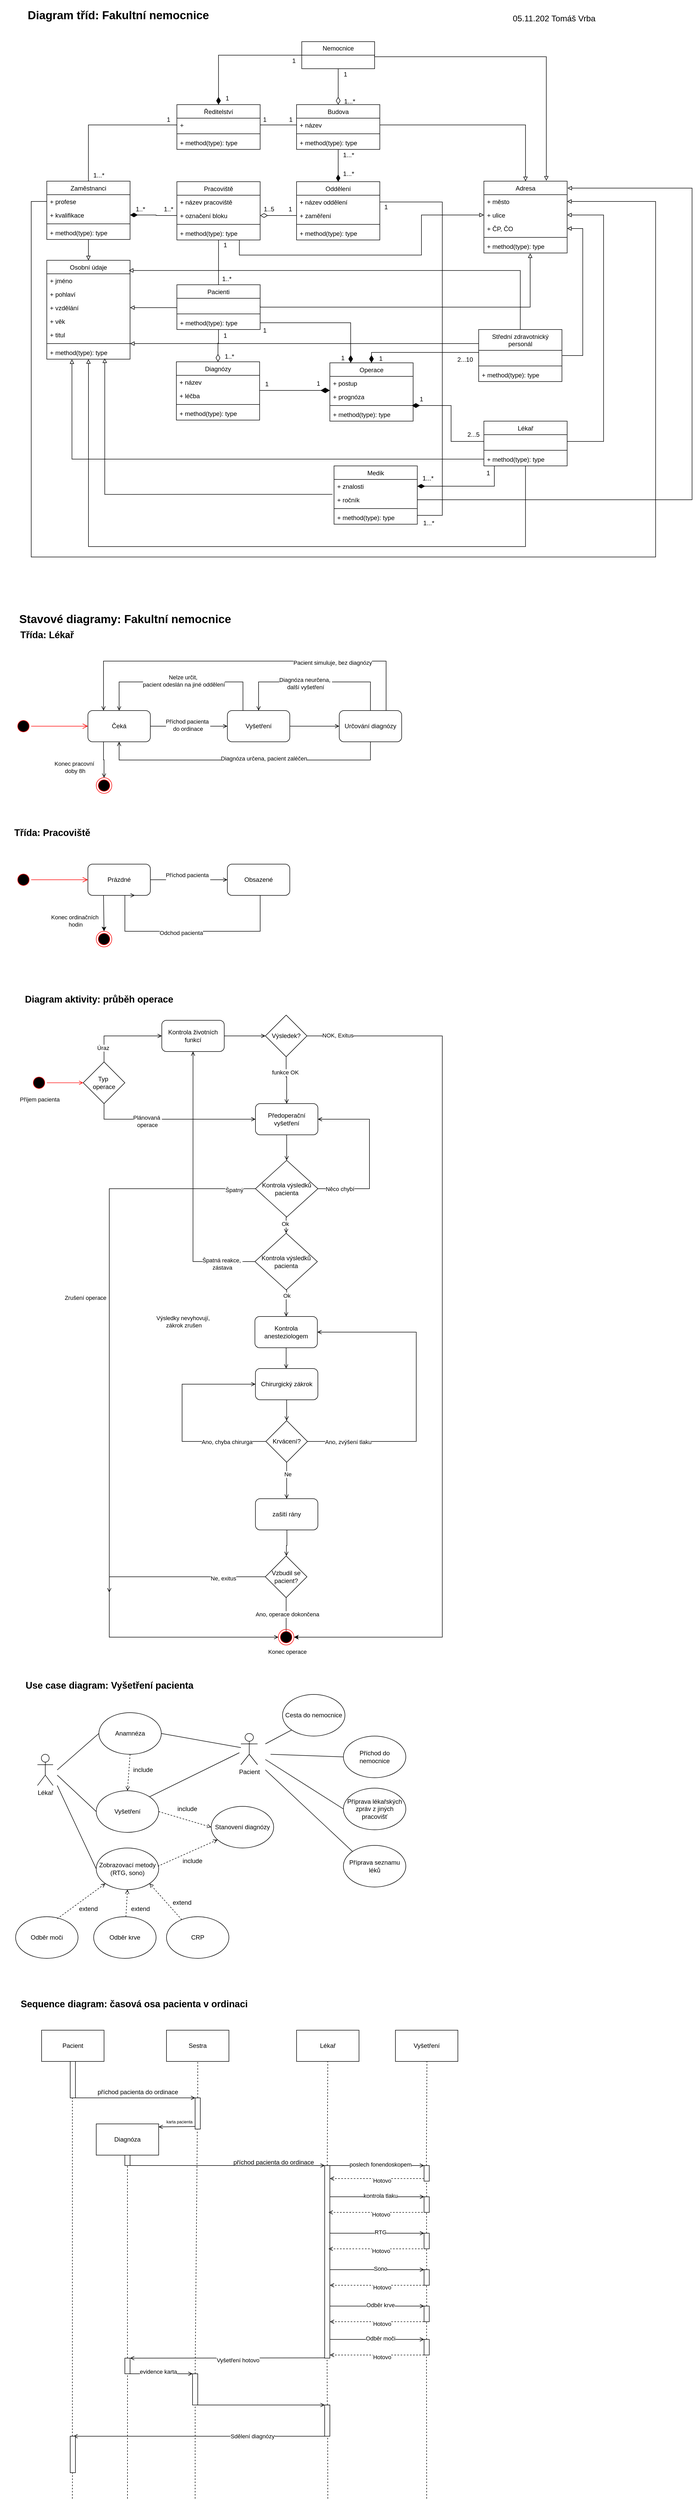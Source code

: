 <mxfile version="25.0.1">
  <diagram name="Stránka-1" id="yEyksK57TX6W8n2OIRlU">
    <mxGraphModel dx="1434" dy="738" grid="1" gridSize="10" guides="1" tooltips="1" connect="1" arrows="1" fold="1" page="1" pageScale="1" pageWidth="1169" pageHeight="827" math="0" shadow="0">
      <root>
        <mxCell id="0" />
        <mxCell id="1" parent="0" />
        <mxCell id="aSUEo56WCtGwiIv6NFB3-30" style="edgeStyle=orthogonalEdgeStyle;rounded=0;orthogonalLoop=1;jettySize=auto;html=1;endArrow=diamondThin;endFill=0;endSize=12;" parent="1" source="1_YAqoUewmwXnRbDIt-5-1" target="aSUEo56WCtGwiIv6NFB3-20" edge="1">
          <mxGeometry relative="1" as="geometry" />
        </mxCell>
        <mxCell id="aSUEo56WCtGwiIv6NFB3-112" style="edgeStyle=orthogonalEdgeStyle;rounded=0;orthogonalLoop=1;jettySize=auto;html=1;entryX=0.5;entryY=0;entryDx=0;entryDy=0;endArrow=diamondThin;endFill=1;endSize=12;" parent="1" source="1_YAqoUewmwXnRbDIt-5-1" target="aSUEo56WCtGwiIv6NFB3-10" edge="1">
          <mxGeometry relative="1" as="geometry" />
        </mxCell>
        <mxCell id="1_YAqoUewmwXnRbDIt-5-1" value="Nemocnice" style="swimlane;fontStyle=0;childLayout=stackLayout;horizontal=1;startSize=26;fillColor=none;horizontalStack=0;resizeParent=1;resizeParentMax=0;resizeLast=0;collapsible=1;marginBottom=0;whiteSpace=wrap;html=1;" parent="1" vertex="1">
          <mxGeometry x="579.94" y="120" width="140" height="52" as="geometry">
            <mxRectangle x="360" y="220" width="100" height="30" as="alternateBounds" />
          </mxGeometry>
        </mxCell>
        <mxCell id="1_YAqoUewmwXnRbDIt-5-87" style="edgeStyle=orthogonalEdgeStyle;rounded=0;orthogonalLoop=1;jettySize=auto;html=1;endArrow=block;endFill=0;exitX=1;exitY=0.5;exitDx=0;exitDy=0;entryX=0.5;entryY=0;entryDx=0;entryDy=0;" parent="1" source="aSUEo56WCtGwiIv6NFB3-21" target="aSUEo56WCtGwiIv6NFB3-49" edge="1">
          <mxGeometry relative="1" as="geometry">
            <Array as="points">
              <mxPoint x="1009.94" y="280" />
            </Array>
            <mxPoint x="789.94" y="291" as="sourcePoint" />
            <mxPoint x="1009.94" y="340" as="targetPoint" />
          </mxGeometry>
        </mxCell>
        <mxCell id="1_YAqoUewmwXnRbDIt-5-82" style="edgeStyle=orthogonalEdgeStyle;rounded=0;orthogonalLoop=1;jettySize=auto;html=1;endArrow=block;endFill=0;exitX=1;exitY=0.5;exitDx=0;exitDy=0;entryX=0.556;entryY=1.029;entryDx=0;entryDy=0;entryPerimeter=0;" parent="1" source="aSUEo56WCtGwiIv6NFB3-64" target="aSUEo56WCtGwiIv6NFB3-53" edge="1">
          <mxGeometry relative="1" as="geometry">
            <Array as="points">
              <mxPoint x="499.94" y="630" />
              <mxPoint x="1018.94" y="630" />
            </Array>
            <mxPoint x="489.94" y="630.0" as="sourcePoint" />
            <mxPoint x="929.999" y="505" as="targetPoint" />
          </mxGeometry>
        </mxCell>
        <mxCell id="1_YAqoUewmwXnRbDIt-5-101" value="&lt;font style=&quot;font-size: 16px;&quot;&gt;05.11.202 Tomáš Vrba&lt;/font&gt;" style="text;html=1;align=center;verticalAlign=middle;whiteSpace=wrap;rounded=0;" parent="1" vertex="1">
          <mxGeometry x="970" y="60" width="190" height="30" as="geometry" />
        </mxCell>
        <mxCell id="aSUEo56WCtGwiIv6NFB3-87" style="edgeStyle=orthogonalEdgeStyle;rounded=0;orthogonalLoop=1;jettySize=auto;html=1;endArrow=block;endFill=0;" parent="1" source="aSUEo56WCtGwiIv6NFB3-2" target="aSUEo56WCtGwiIv6NFB3-79" edge="1">
          <mxGeometry relative="1" as="geometry" />
        </mxCell>
        <mxCell id="aSUEo56WCtGwiIv6NFB3-2" value="&lt;span style=&quot;font-weight: 400;&quot;&gt;Zaměstnanci&lt;/span&gt;" style="swimlane;fontStyle=1;align=center;verticalAlign=top;childLayout=stackLayout;horizontal=1;startSize=26;horizontalStack=0;resizeParent=1;resizeParentMax=0;resizeLast=0;collapsible=1;marginBottom=0;whiteSpace=wrap;html=1;" parent="1" vertex="1">
          <mxGeometry x="89.94" y="388" width="160" height="112" as="geometry" />
        </mxCell>
        <mxCell id="aSUEo56WCtGwiIv6NFB3-3" value="+ profese&lt;div&gt;&lt;br&gt;&lt;/div&gt;" style="text;strokeColor=none;fillColor=none;align=left;verticalAlign=top;spacingLeft=4;spacingRight=4;overflow=hidden;rotatable=0;points=[[0,0.5],[1,0.5]];portConstraint=eastwest;whiteSpace=wrap;html=1;" parent="aSUEo56WCtGwiIv6NFB3-2" vertex="1">
          <mxGeometry y="26" width="160" height="26" as="geometry" />
        </mxCell>
        <mxCell id="aSUEo56WCtGwiIv6NFB3-6" value="&lt;div&gt;+ kvalifikace&lt;/div&gt;" style="text;strokeColor=none;fillColor=none;align=left;verticalAlign=top;spacingLeft=4;spacingRight=4;overflow=hidden;rotatable=0;points=[[0,0.5],[1,0.5]];portConstraint=eastwest;whiteSpace=wrap;html=1;" parent="aSUEo56WCtGwiIv6NFB3-2" vertex="1">
          <mxGeometry y="52" width="160" height="26" as="geometry" />
        </mxCell>
        <mxCell id="aSUEo56WCtGwiIv6NFB3-4" value="" style="line;strokeWidth=1;fillColor=none;align=left;verticalAlign=middle;spacingTop=-1;spacingLeft=3;spacingRight=3;rotatable=0;labelPosition=right;points=[];portConstraint=eastwest;strokeColor=inherit;" parent="aSUEo56WCtGwiIv6NFB3-2" vertex="1">
          <mxGeometry y="78" width="160" height="8" as="geometry" />
        </mxCell>
        <mxCell id="aSUEo56WCtGwiIv6NFB3-5" value="+ method(type): type" style="text;strokeColor=none;fillColor=none;align=left;verticalAlign=top;spacingLeft=4;spacingRight=4;overflow=hidden;rotatable=0;points=[[0,0.5],[1,0.5]];portConstraint=eastwest;whiteSpace=wrap;html=1;" parent="aSUEo56WCtGwiIv6NFB3-2" vertex="1">
          <mxGeometry y="86" width="160" height="26" as="geometry" />
        </mxCell>
        <mxCell id="aSUEo56WCtGwiIv6NFB3-56" style="edgeStyle=orthogonalEdgeStyle;rounded=0;orthogonalLoop=1;jettySize=auto;html=1;entryX=0.75;entryY=0;entryDx=0;entryDy=0;endArrow=block;endFill=0;exitX=1;exitY=0.5;exitDx=0;exitDy=0;" parent="1" edge="1">
          <mxGeometry relative="1" as="geometry">
            <mxPoint x="719.94" y="145" as="sourcePoint" />
            <mxPoint x="1049.94" y="387" as="targetPoint" />
            <Array as="points">
              <mxPoint x="719.94" y="149" />
              <mxPoint x="1049.94" y="149" />
            </Array>
          </mxGeometry>
        </mxCell>
        <mxCell id="aSUEo56WCtGwiIv6NFB3-10" value="&lt;span style=&quot;font-weight: 400;&quot;&gt;Ředitelství&lt;/span&gt;" style="swimlane;fontStyle=1;align=center;verticalAlign=top;childLayout=stackLayout;horizontal=1;startSize=26;horizontalStack=0;resizeParent=1;resizeParentMax=0;resizeLast=0;collapsible=1;marginBottom=0;whiteSpace=wrap;html=1;" parent="1" vertex="1">
          <mxGeometry x="339.94" y="241" width="160" height="86" as="geometry" />
        </mxCell>
        <mxCell id="aSUEo56WCtGwiIv6NFB3-12" value="&lt;div&gt;+&amp;nbsp;&lt;/div&gt;" style="text;strokeColor=none;fillColor=none;align=left;verticalAlign=top;spacingLeft=4;spacingRight=4;overflow=hidden;rotatable=0;points=[[0,0.5],[1,0.5]];portConstraint=eastwest;whiteSpace=wrap;html=1;" parent="aSUEo56WCtGwiIv6NFB3-10" vertex="1">
          <mxGeometry y="26" width="160" height="26" as="geometry" />
        </mxCell>
        <mxCell id="aSUEo56WCtGwiIv6NFB3-13" value="" style="line;strokeWidth=1;fillColor=none;align=left;verticalAlign=middle;spacingTop=-1;spacingLeft=3;spacingRight=3;rotatable=0;labelPosition=right;points=[];portConstraint=eastwest;strokeColor=inherit;" parent="aSUEo56WCtGwiIv6NFB3-10" vertex="1">
          <mxGeometry y="52" width="160" height="8" as="geometry" />
        </mxCell>
        <mxCell id="aSUEo56WCtGwiIv6NFB3-14" value="+ method(type): type" style="text;strokeColor=none;fillColor=none;align=left;verticalAlign=top;spacingLeft=4;spacingRight=4;overflow=hidden;rotatable=0;points=[[0,0.5],[1,0.5]];portConstraint=eastwest;whiteSpace=wrap;html=1;" parent="aSUEo56WCtGwiIv6NFB3-10" vertex="1">
          <mxGeometry y="60" width="160" height="26" as="geometry" />
        </mxCell>
        <mxCell id="aSUEo56WCtGwiIv6NFB3-38" style="edgeStyle=orthogonalEdgeStyle;rounded=0;orthogonalLoop=1;jettySize=auto;html=1;endArrow=diamondThin;endFill=1;endSize=11;" parent="1" source="aSUEo56WCtGwiIv6NFB3-20" target="aSUEo56WCtGwiIv6NFB3-32" edge="1">
          <mxGeometry relative="1" as="geometry" />
        </mxCell>
        <mxCell id="aSUEo56WCtGwiIv6NFB3-20" value="&lt;span style=&quot;font-weight: 400;&quot;&gt;Budova&lt;/span&gt;" style="swimlane;fontStyle=1;align=center;verticalAlign=top;childLayout=stackLayout;horizontal=1;startSize=26;horizontalStack=0;resizeParent=1;resizeParentMax=0;resizeLast=0;collapsible=1;marginBottom=0;whiteSpace=wrap;html=1;" parent="1" vertex="1">
          <mxGeometry x="569.94" y="241" width="160" height="86" as="geometry" />
        </mxCell>
        <mxCell id="aSUEo56WCtGwiIv6NFB3-21" value="&lt;div&gt;+ název&lt;/div&gt;" style="text;strokeColor=none;fillColor=none;align=left;verticalAlign=top;spacingLeft=4;spacingRight=4;overflow=hidden;rotatable=0;points=[[0,0.5],[1,0.5]];portConstraint=eastwest;whiteSpace=wrap;html=1;" parent="aSUEo56WCtGwiIv6NFB3-20" vertex="1">
          <mxGeometry y="26" width="160" height="26" as="geometry" />
        </mxCell>
        <mxCell id="aSUEo56WCtGwiIv6NFB3-23" value="" style="line;strokeWidth=1;fillColor=none;align=left;verticalAlign=middle;spacingTop=-1;spacingLeft=3;spacingRight=3;rotatable=0;labelPosition=right;points=[];portConstraint=eastwest;strokeColor=inherit;" parent="aSUEo56WCtGwiIv6NFB3-20" vertex="1">
          <mxGeometry y="52" width="160" height="8" as="geometry" />
        </mxCell>
        <mxCell id="aSUEo56WCtGwiIv6NFB3-24" value="+ method(type): type" style="text;strokeColor=none;fillColor=none;align=left;verticalAlign=top;spacingLeft=4;spacingRight=4;overflow=hidden;rotatable=0;points=[[0,0.5],[1,0.5]];portConstraint=eastwest;whiteSpace=wrap;html=1;" parent="aSUEo56WCtGwiIv6NFB3-20" vertex="1">
          <mxGeometry y="60" width="160" height="26" as="geometry" />
        </mxCell>
        <mxCell id="aSUEo56WCtGwiIv6NFB3-32" value="&lt;span style=&quot;font-weight: 400;&quot;&gt;Oddělení&lt;/span&gt;" style="swimlane;fontStyle=1;align=center;verticalAlign=top;childLayout=stackLayout;horizontal=1;startSize=26;horizontalStack=0;resizeParent=1;resizeParentMax=0;resizeLast=0;collapsible=1;marginBottom=0;whiteSpace=wrap;html=1;" parent="1" vertex="1">
          <mxGeometry x="569.94" y="389" width="160" height="112" as="geometry" />
        </mxCell>
        <mxCell id="aSUEo56WCtGwiIv6NFB3-40" value="&lt;div&gt;+ název oddělení&lt;/div&gt;&lt;div&gt;&lt;br&gt;&lt;/div&gt;" style="text;strokeColor=none;fillColor=none;align=left;verticalAlign=top;spacingLeft=4;spacingRight=4;overflow=hidden;rotatable=0;points=[[0,0.5],[1,0.5]];portConstraint=eastwest;whiteSpace=wrap;html=1;" parent="aSUEo56WCtGwiIv6NFB3-32" vertex="1">
          <mxGeometry y="26" width="160" height="26" as="geometry" />
        </mxCell>
        <mxCell id="aSUEo56WCtGwiIv6NFB3-33" value="&lt;div&gt;+ zaměření&lt;/div&gt;&lt;div&gt;&lt;br&gt;&lt;/div&gt;" style="text;strokeColor=none;fillColor=none;align=left;verticalAlign=top;spacingLeft=4;spacingRight=4;overflow=hidden;rotatable=0;points=[[0,0.5],[1,0.5]];portConstraint=eastwest;whiteSpace=wrap;html=1;" parent="aSUEo56WCtGwiIv6NFB3-32" vertex="1">
          <mxGeometry y="52" width="160" height="26" as="geometry" />
        </mxCell>
        <mxCell id="aSUEo56WCtGwiIv6NFB3-34" value="" style="line;strokeWidth=1;fillColor=none;align=left;verticalAlign=middle;spacingTop=-1;spacingLeft=3;spacingRight=3;rotatable=0;labelPosition=right;points=[];portConstraint=eastwest;strokeColor=inherit;" parent="aSUEo56WCtGwiIv6NFB3-32" vertex="1">
          <mxGeometry y="78" width="160" height="8" as="geometry" />
        </mxCell>
        <mxCell id="aSUEo56WCtGwiIv6NFB3-35" value="+ method(type): type" style="text;strokeColor=none;fillColor=none;align=left;verticalAlign=top;spacingLeft=4;spacingRight=4;overflow=hidden;rotatable=0;points=[[0,0.5],[1,0.5]];portConstraint=eastwest;whiteSpace=wrap;html=1;" parent="aSUEo56WCtGwiIv6NFB3-32" vertex="1">
          <mxGeometry y="86" width="160" height="26" as="geometry" />
        </mxCell>
        <mxCell id="aSUEo56WCtGwiIv6NFB3-39" style="edgeStyle=orthogonalEdgeStyle;rounded=0;orthogonalLoop=1;jettySize=auto;html=1;endArrow=block;endFill=0;entryX=0;entryY=0.5;entryDx=0;entryDy=0;" parent="1" source="aSUEo56WCtGwiIv6NFB3-45" target="aSUEo56WCtGwiIv6NFB3-51" edge="1">
          <mxGeometry relative="1" as="geometry">
            <mxPoint x="849.94" y="460" as="targetPoint" />
            <Array as="points">
              <mxPoint x="459.94" y="530" />
              <mxPoint x="809.94" y="530" />
              <mxPoint x="809.94" y="453" />
            </Array>
          </mxGeometry>
        </mxCell>
        <mxCell id="aSUEo56WCtGwiIv6NFB3-47" style="edgeStyle=orthogonalEdgeStyle;rounded=0;orthogonalLoop=1;jettySize=auto;html=1;endArrow=none;endFill=0;entryX=0.5;entryY=0;entryDx=0;entryDy=0;" parent="1" source="aSUEo56WCtGwiIv6NFB3-41" target="aSUEo56WCtGwiIv6NFB3-63" edge="1">
          <mxGeometry relative="1" as="geometry">
            <mxPoint x="419.94" y="591.0" as="targetPoint" />
          </mxGeometry>
        </mxCell>
        <mxCell id="aSUEo56WCtGwiIv6NFB3-41" value="&lt;span style=&quot;font-weight: 400;&quot;&gt;Pracoviště&lt;/span&gt;" style="swimlane;fontStyle=1;align=center;verticalAlign=top;childLayout=stackLayout;horizontal=1;startSize=26;horizontalStack=0;resizeParent=1;resizeParentMax=0;resizeLast=0;collapsible=1;marginBottom=0;whiteSpace=wrap;html=1;" parent="1" vertex="1">
          <mxGeometry x="339.94" y="389" width="160" height="112" as="geometry" />
        </mxCell>
        <mxCell id="aSUEo56WCtGwiIv6NFB3-42" value="&lt;div&gt;+ název pracoviště&lt;/div&gt;&lt;div&gt;&lt;br&gt;&lt;/div&gt;" style="text;strokeColor=none;fillColor=none;align=left;verticalAlign=top;spacingLeft=4;spacingRight=4;overflow=hidden;rotatable=0;points=[[0,0.5],[1,0.5]];portConstraint=eastwest;whiteSpace=wrap;html=1;" parent="aSUEo56WCtGwiIv6NFB3-41" vertex="1">
          <mxGeometry y="26" width="160" height="26" as="geometry" />
        </mxCell>
        <mxCell id="aSUEo56WCtGwiIv6NFB3-43" value="&lt;div&gt;+ označení bloku&lt;/div&gt;" style="text;strokeColor=none;fillColor=none;align=left;verticalAlign=top;spacingLeft=4;spacingRight=4;overflow=hidden;rotatable=0;points=[[0,0.5],[1,0.5]];portConstraint=eastwest;whiteSpace=wrap;html=1;" parent="aSUEo56WCtGwiIv6NFB3-41" vertex="1">
          <mxGeometry y="52" width="160" height="26" as="geometry" />
        </mxCell>
        <mxCell id="aSUEo56WCtGwiIv6NFB3-44" value="" style="line;strokeWidth=1;fillColor=none;align=left;verticalAlign=middle;spacingTop=-1;spacingLeft=3;spacingRight=3;rotatable=0;labelPosition=right;points=[];portConstraint=eastwest;strokeColor=inherit;" parent="aSUEo56WCtGwiIv6NFB3-41" vertex="1">
          <mxGeometry y="78" width="160" height="8" as="geometry" />
        </mxCell>
        <mxCell id="aSUEo56WCtGwiIv6NFB3-45" value="+ method(type): type" style="text;strokeColor=none;fillColor=none;align=left;verticalAlign=top;spacingLeft=4;spacingRight=4;overflow=hidden;rotatable=0;points=[[0,0.5],[1,0.5]];portConstraint=eastwest;whiteSpace=wrap;html=1;" parent="aSUEo56WCtGwiIv6NFB3-41" vertex="1">
          <mxGeometry y="86" width="160" height="26" as="geometry" />
        </mxCell>
        <mxCell id="aSUEo56WCtGwiIv6NFB3-46" style="edgeStyle=orthogonalEdgeStyle;rounded=0;orthogonalLoop=1;jettySize=auto;html=1;endArrow=diamondThin;endFill=0;endSize=12;" parent="1" source="aSUEo56WCtGwiIv6NFB3-33" target="aSUEo56WCtGwiIv6NFB3-43" edge="1">
          <mxGeometry relative="1" as="geometry" />
        </mxCell>
        <mxCell id="aSUEo56WCtGwiIv6NFB3-48" style="edgeStyle=orthogonalEdgeStyle;rounded=0;orthogonalLoop=1;jettySize=auto;html=1;endArrow=diamondThin;endFill=1;endSize=12;" parent="1" source="aSUEo56WCtGwiIv6NFB3-43" target="aSUEo56WCtGwiIv6NFB3-6" edge="1">
          <mxGeometry relative="1" as="geometry" />
        </mxCell>
        <mxCell id="aSUEo56WCtGwiIv6NFB3-49" value="&lt;span style=&quot;font-weight: 400;&quot;&gt;Adresa&lt;/span&gt;" style="swimlane;fontStyle=1;align=center;verticalAlign=top;childLayout=stackLayout;horizontal=1;startSize=26;horizontalStack=0;resizeParent=1;resizeParentMax=0;resizeLast=0;collapsible=1;marginBottom=0;whiteSpace=wrap;html=1;" parent="1" vertex="1">
          <mxGeometry x="929.94" y="388" width="160" height="138" as="geometry" />
        </mxCell>
        <mxCell id="aSUEo56WCtGwiIv6NFB3-50" value="&lt;div&gt;+ město&lt;/div&gt;" style="text;strokeColor=none;fillColor=none;align=left;verticalAlign=top;spacingLeft=4;spacingRight=4;overflow=hidden;rotatable=0;points=[[0,0.5],[1,0.5]];portConstraint=eastwest;whiteSpace=wrap;html=1;" parent="aSUEo56WCtGwiIv6NFB3-49" vertex="1">
          <mxGeometry y="26" width="160" height="26" as="geometry" />
        </mxCell>
        <mxCell id="aSUEo56WCtGwiIv6NFB3-51" value="+ ulice" style="text;strokeColor=none;fillColor=none;align=left;verticalAlign=top;spacingLeft=4;spacingRight=4;overflow=hidden;rotatable=0;points=[[0,0.5],[1,0.5]];portConstraint=eastwest;whiteSpace=wrap;html=1;" parent="aSUEo56WCtGwiIv6NFB3-49" vertex="1">
          <mxGeometry y="52" width="160" height="26" as="geometry" />
        </mxCell>
        <mxCell id="aSUEo56WCtGwiIv6NFB3-54" value="+ ČP, ČO" style="text;strokeColor=none;fillColor=none;align=left;verticalAlign=top;spacingLeft=4;spacingRight=4;overflow=hidden;rotatable=0;points=[[0,0.5],[1,0.5]];portConstraint=eastwest;whiteSpace=wrap;html=1;" parent="aSUEo56WCtGwiIv6NFB3-49" vertex="1">
          <mxGeometry y="78" width="160" height="26" as="geometry" />
        </mxCell>
        <mxCell id="aSUEo56WCtGwiIv6NFB3-52" value="" style="line;strokeWidth=1;fillColor=none;align=left;verticalAlign=middle;spacingTop=-1;spacingLeft=3;spacingRight=3;rotatable=0;labelPosition=right;points=[];portConstraint=eastwest;strokeColor=inherit;" parent="aSUEo56WCtGwiIv6NFB3-49" vertex="1">
          <mxGeometry y="104" width="160" height="8" as="geometry" />
        </mxCell>
        <mxCell id="aSUEo56WCtGwiIv6NFB3-53" value="+ method(type): type" style="text;strokeColor=none;fillColor=none;align=left;verticalAlign=top;spacingLeft=4;spacingRight=4;overflow=hidden;rotatable=0;points=[[0,0.5],[1,0.5]];portConstraint=eastwest;whiteSpace=wrap;html=1;" parent="aSUEo56WCtGwiIv6NFB3-49" vertex="1">
          <mxGeometry y="112" width="160" height="26" as="geometry" />
        </mxCell>
        <mxCell id="aSUEo56WCtGwiIv6NFB3-57" style="edgeStyle=orthogonalEdgeStyle;rounded=0;orthogonalLoop=1;jettySize=auto;html=1;entryX=1;entryY=0.5;entryDx=0;entryDy=0;endArrow=block;endFill=0;" parent="1" source="aSUEo56WCtGwiIv6NFB3-3" target="aSUEo56WCtGwiIv6NFB3-50" edge="1">
          <mxGeometry relative="1" as="geometry">
            <mxPoint x="1119.94" y="430" as="targetPoint" />
            <Array as="points">
              <mxPoint x="60" y="427" />
              <mxPoint x="60" y="1110" />
              <mxPoint x="1260" y="1110" />
              <mxPoint x="1260" y="427" />
            </Array>
          </mxGeometry>
        </mxCell>
        <mxCell id="aSUEo56WCtGwiIv6NFB3-58" value="&lt;span style=&quot;font-weight: 400;&quot;&gt;Diagnózy&lt;/span&gt;" style="swimlane;fontStyle=1;align=center;verticalAlign=top;childLayout=stackLayout;horizontal=1;startSize=26;horizontalStack=0;resizeParent=1;resizeParentMax=0;resizeLast=0;collapsible=1;marginBottom=0;whiteSpace=wrap;html=1;" parent="1" vertex="1">
          <mxGeometry x="338.94" y="735" width="160" height="112" as="geometry" />
        </mxCell>
        <mxCell id="aSUEo56WCtGwiIv6NFB3-59" value="&lt;div&gt;+ název&amp;nbsp;&lt;/div&gt;&lt;div&gt;&lt;br&gt;&lt;/div&gt;" style="text;strokeColor=none;fillColor=none;align=left;verticalAlign=top;spacingLeft=4;spacingRight=4;overflow=hidden;rotatable=0;points=[[0,0.5],[1,0.5]];portConstraint=eastwest;whiteSpace=wrap;html=1;" parent="aSUEo56WCtGwiIv6NFB3-58" vertex="1">
          <mxGeometry y="26" width="160" height="26" as="geometry" />
        </mxCell>
        <mxCell id="aSUEo56WCtGwiIv6NFB3-60" value="&lt;div&gt;+ léčba&lt;/div&gt;" style="text;strokeColor=none;fillColor=none;align=left;verticalAlign=top;spacingLeft=4;spacingRight=4;overflow=hidden;rotatable=0;points=[[0,0.5],[1,0.5]];portConstraint=eastwest;whiteSpace=wrap;html=1;" parent="aSUEo56WCtGwiIv6NFB3-58" vertex="1">
          <mxGeometry y="52" width="160" height="26" as="geometry" />
        </mxCell>
        <mxCell id="aSUEo56WCtGwiIv6NFB3-61" value="" style="line;strokeWidth=1;fillColor=none;align=left;verticalAlign=middle;spacingTop=-1;spacingLeft=3;spacingRight=3;rotatable=0;labelPosition=right;points=[];portConstraint=eastwest;strokeColor=inherit;" parent="aSUEo56WCtGwiIv6NFB3-58" vertex="1">
          <mxGeometry y="78" width="160" height="8" as="geometry" />
        </mxCell>
        <mxCell id="aSUEo56WCtGwiIv6NFB3-62" value="+ method(type): type" style="text;strokeColor=none;fillColor=none;align=left;verticalAlign=top;spacingLeft=4;spacingRight=4;overflow=hidden;rotatable=0;points=[[0,0.5],[1,0.5]];portConstraint=eastwest;whiteSpace=wrap;html=1;" parent="aSUEo56WCtGwiIv6NFB3-58" vertex="1">
          <mxGeometry y="86" width="160" height="26" as="geometry" />
        </mxCell>
        <mxCell id="aSUEo56WCtGwiIv6NFB3-71" style="edgeStyle=orthogonalEdgeStyle;rounded=0;orthogonalLoop=1;jettySize=auto;html=1;endArrow=diamondThin;endFill=0;endSize=12;" parent="1" source="aSUEo56WCtGwiIv6NFB3-63" target="aSUEo56WCtGwiIv6NFB3-58" edge="1">
          <mxGeometry relative="1" as="geometry" />
        </mxCell>
        <mxCell id="aSUEo56WCtGwiIv6NFB3-63" value="&lt;span style=&quot;font-weight: 400;&quot;&gt;Pacienti&lt;/span&gt;" style="swimlane;fontStyle=1;align=center;verticalAlign=top;childLayout=stackLayout;horizontal=1;startSize=26;horizontalStack=0;resizeParent=1;resizeParentMax=0;resizeLast=0;collapsible=1;marginBottom=0;whiteSpace=wrap;html=1;" parent="1" vertex="1">
          <mxGeometry x="339.94" y="587" width="160" height="86" as="geometry" />
        </mxCell>
        <mxCell id="aSUEo56WCtGwiIv6NFB3-64" value="&lt;div&gt;&lt;br&gt;&lt;/div&gt;" style="text;strokeColor=none;fillColor=none;align=left;verticalAlign=top;spacingLeft=4;spacingRight=4;overflow=hidden;rotatable=0;points=[[0,0.5],[1,0.5]];portConstraint=eastwest;whiteSpace=wrap;html=1;" parent="aSUEo56WCtGwiIv6NFB3-63" vertex="1">
          <mxGeometry y="26" width="160" height="26" as="geometry" />
        </mxCell>
        <mxCell id="aSUEo56WCtGwiIv6NFB3-66" value="" style="line;strokeWidth=1;fillColor=none;align=left;verticalAlign=middle;spacingTop=-1;spacingLeft=3;spacingRight=3;rotatable=0;labelPosition=right;points=[];portConstraint=eastwest;strokeColor=inherit;" parent="aSUEo56WCtGwiIv6NFB3-63" vertex="1">
          <mxGeometry y="52" width="160" height="8" as="geometry" />
        </mxCell>
        <mxCell id="aSUEo56WCtGwiIv6NFB3-67" value="+ method(type): type" style="text;strokeColor=none;fillColor=none;align=left;verticalAlign=top;spacingLeft=4;spacingRight=4;overflow=hidden;rotatable=0;points=[[0,0.5],[1,0.5]];portConstraint=eastwest;whiteSpace=wrap;html=1;" parent="aSUEo56WCtGwiIv6NFB3-63" vertex="1">
          <mxGeometry y="60" width="160" height="26" as="geometry" />
        </mxCell>
        <mxCell id="aSUEo56WCtGwiIv6NFB3-79" value="&lt;span style=&quot;font-weight: 400;&quot;&gt;Osobní údaje&lt;/span&gt;" style="swimlane;fontStyle=1;align=center;verticalAlign=top;childLayout=stackLayout;horizontal=1;startSize=26;horizontalStack=0;resizeParent=1;resizeParentMax=0;resizeLast=0;collapsible=1;marginBottom=0;whiteSpace=wrap;html=1;" parent="1" vertex="1">
          <mxGeometry x="89.94" y="540" width="160" height="190" as="geometry" />
        </mxCell>
        <mxCell id="aSUEo56WCtGwiIv6NFB3-80" value="+ jméno&lt;div&gt;&lt;br&gt;&lt;/div&gt;" style="text;strokeColor=none;fillColor=none;align=left;verticalAlign=top;spacingLeft=4;spacingRight=4;overflow=hidden;rotatable=0;points=[[0,0.5],[1,0.5]];portConstraint=eastwest;whiteSpace=wrap;html=1;" parent="aSUEo56WCtGwiIv6NFB3-79" vertex="1">
          <mxGeometry y="26" width="160" height="26" as="geometry" />
        </mxCell>
        <mxCell id="aSUEo56WCtGwiIv6NFB3-81" value="&lt;div&gt;+ pohlaví&lt;/div&gt;" style="text;strokeColor=none;fillColor=none;align=left;verticalAlign=top;spacingLeft=4;spacingRight=4;overflow=hidden;rotatable=0;points=[[0,0.5],[1,0.5]];portConstraint=eastwest;whiteSpace=wrap;html=1;" parent="aSUEo56WCtGwiIv6NFB3-79" vertex="1">
          <mxGeometry y="52" width="160" height="26" as="geometry" />
        </mxCell>
        <mxCell id="aSUEo56WCtGwiIv6NFB3-84" value="&lt;div&gt;+ vzdělání&lt;/div&gt;" style="text;strokeColor=none;fillColor=none;align=left;verticalAlign=top;spacingLeft=4;spacingRight=4;overflow=hidden;rotatable=0;points=[[0,0.5],[1,0.5]];portConstraint=eastwest;whiteSpace=wrap;html=1;" parent="aSUEo56WCtGwiIv6NFB3-79" vertex="1">
          <mxGeometry y="78" width="160" height="26" as="geometry" />
        </mxCell>
        <mxCell id="aSUEo56WCtGwiIv6NFB3-85" value="&lt;div&gt;+ věk&lt;/div&gt;&lt;div&gt;&lt;br&gt;&lt;/div&gt;" style="text;strokeColor=none;fillColor=none;align=left;verticalAlign=top;spacingLeft=4;spacingRight=4;overflow=hidden;rotatable=0;points=[[0,0.5],[1,0.5]];portConstraint=eastwest;whiteSpace=wrap;html=1;" parent="aSUEo56WCtGwiIv6NFB3-79" vertex="1">
          <mxGeometry y="104" width="160" height="26" as="geometry" />
        </mxCell>
        <mxCell id="aSUEo56WCtGwiIv6NFB3-86" value="&lt;div&gt;+ titul&lt;/div&gt;&lt;div&gt;&lt;br&gt;&lt;/div&gt;" style="text;strokeColor=none;fillColor=none;align=left;verticalAlign=top;spacingLeft=4;spacingRight=4;overflow=hidden;rotatable=0;points=[[0,0.5],[1,0.5]];portConstraint=eastwest;whiteSpace=wrap;html=1;" parent="aSUEo56WCtGwiIv6NFB3-79" vertex="1">
          <mxGeometry y="130" width="160" height="26" as="geometry" />
        </mxCell>
        <mxCell id="aSUEo56WCtGwiIv6NFB3-82" value="" style="line;strokeWidth=1;fillColor=none;align=left;verticalAlign=middle;spacingTop=-1;spacingLeft=3;spacingRight=3;rotatable=0;labelPosition=right;points=[];portConstraint=eastwest;strokeColor=inherit;" parent="aSUEo56WCtGwiIv6NFB3-79" vertex="1">
          <mxGeometry y="156" width="160" height="8" as="geometry" />
        </mxCell>
        <mxCell id="aSUEo56WCtGwiIv6NFB3-83" value="+ method(type): type" style="text;strokeColor=none;fillColor=none;align=left;verticalAlign=top;spacingLeft=4;spacingRight=4;overflow=hidden;rotatable=0;points=[[0,0.5],[1,0.5]];portConstraint=eastwest;whiteSpace=wrap;html=1;" parent="aSUEo56WCtGwiIv6NFB3-79" vertex="1">
          <mxGeometry y="164" width="160" height="26" as="geometry" />
        </mxCell>
        <mxCell id="aSUEo56WCtGwiIv6NFB3-88" style="edgeStyle=orthogonalEdgeStyle;rounded=0;orthogonalLoop=1;jettySize=auto;html=1;endArrow=block;endFill=0;" parent="1" source="aSUEo56WCtGwiIv6NFB3-64" target="aSUEo56WCtGwiIv6NFB3-84" edge="1">
          <mxGeometry relative="1" as="geometry">
            <Array as="points">
              <mxPoint x="319.94" y="631" />
              <mxPoint x="319.94" y="631" />
            </Array>
          </mxGeometry>
        </mxCell>
        <mxCell id="aSUEo56WCtGwiIv6NFB3-130" style="edgeStyle=orthogonalEdgeStyle;rounded=0;orthogonalLoop=1;jettySize=auto;html=1;endArrow=block;endFill=0;" parent="1" source="aSUEo56WCtGwiIv6NFB3-89" target="aSUEo56WCtGwiIv6NFB3-83" edge="1">
          <mxGeometry relative="1" as="geometry">
            <Array as="points">
              <mxPoint x="1010" y="1090" />
              <mxPoint x="170" y="1090" />
            </Array>
          </mxGeometry>
        </mxCell>
        <mxCell id="aSUEo56WCtGwiIv6NFB3-89" value="&lt;span style=&quot;font-weight: 400;&quot;&gt;Lékař&lt;/span&gt;" style="swimlane;fontStyle=1;align=center;verticalAlign=top;childLayout=stackLayout;horizontal=1;startSize=26;horizontalStack=0;resizeParent=1;resizeParentMax=0;resizeLast=0;collapsible=1;marginBottom=0;whiteSpace=wrap;html=1;" parent="1" vertex="1">
          <mxGeometry x="929.94" y="849" width="160" height="86" as="geometry" />
        </mxCell>
        <mxCell id="aSUEo56WCtGwiIv6NFB3-90" value="&lt;div&gt;&lt;br&gt;&lt;/div&gt;" style="text;strokeColor=none;fillColor=none;align=left;verticalAlign=top;spacingLeft=4;spacingRight=4;overflow=hidden;rotatable=0;points=[[0,0.5],[1,0.5]];portConstraint=eastwest;whiteSpace=wrap;html=1;" parent="aSUEo56WCtGwiIv6NFB3-89" vertex="1">
          <mxGeometry y="26" width="160" height="26" as="geometry" />
        </mxCell>
        <mxCell id="aSUEo56WCtGwiIv6NFB3-92" value="" style="line;strokeWidth=1;fillColor=none;align=left;verticalAlign=middle;spacingTop=-1;spacingLeft=3;spacingRight=3;rotatable=0;labelPosition=right;points=[];portConstraint=eastwest;strokeColor=inherit;" parent="aSUEo56WCtGwiIv6NFB3-89" vertex="1">
          <mxGeometry y="52" width="160" height="8" as="geometry" />
        </mxCell>
        <mxCell id="aSUEo56WCtGwiIv6NFB3-93" value="+ method(type): type" style="text;strokeColor=none;fillColor=none;align=left;verticalAlign=top;spacingLeft=4;spacingRight=4;overflow=hidden;rotatable=0;points=[[0,0.5],[1,0.5]];portConstraint=eastwest;whiteSpace=wrap;html=1;" parent="aSUEo56WCtGwiIv6NFB3-89" vertex="1">
          <mxGeometry y="60" width="160" height="26" as="geometry" />
        </mxCell>
        <mxCell id="aSUEo56WCtGwiIv6NFB3-120" style="edgeStyle=orthogonalEdgeStyle;rounded=0;orthogonalLoop=1;jettySize=auto;html=1;entryX=1;entryY=0.5;entryDx=0;entryDy=0;endArrow=block;endFill=0;" parent="1" source="aSUEo56WCtGwiIv6NFB3-94" target="aSUEo56WCtGwiIv6NFB3-54" edge="1">
          <mxGeometry relative="1" as="geometry">
            <Array as="points">
              <mxPoint x="1119.94" y="723" />
              <mxPoint x="1119.94" y="479" />
            </Array>
          </mxGeometry>
        </mxCell>
        <mxCell id="aSUEo56WCtGwiIv6NFB3-131" style="edgeStyle=orthogonalEdgeStyle;rounded=0;orthogonalLoop=1;jettySize=auto;html=1;endArrow=block;endFill=0;" parent="1" source="aSUEo56WCtGwiIv6NFB3-94" edge="1">
          <mxGeometry relative="1" as="geometry">
            <mxPoint x="249.94" y="700" as="targetPoint" />
            <Array as="points">
              <mxPoint x="759.94" y="700" />
              <mxPoint x="759.94" y="700" />
            </Array>
          </mxGeometry>
        </mxCell>
        <mxCell id="aSUEo56WCtGwiIv6NFB3-149" style="edgeStyle=orthogonalEdgeStyle;rounded=0;orthogonalLoop=1;jettySize=auto;html=1;entryX=0.5;entryY=0;entryDx=0;entryDy=0;endSize=12;endArrow=diamondThin;endFill=1;" parent="1" source="aSUEo56WCtGwiIv6NFB3-94" target="aSUEo56WCtGwiIv6NFB3-72" edge="1">
          <mxGeometry relative="1" as="geometry">
            <Array as="points">
              <mxPoint x="713.94" y="717" />
            </Array>
          </mxGeometry>
        </mxCell>
        <mxCell id="aSUEo56WCtGwiIv6NFB3-94" value="&lt;span style=&quot;font-weight: 400;&quot;&gt;Střední zdravotnický personál&lt;/span&gt;" style="swimlane;fontStyle=1;align=center;verticalAlign=top;childLayout=stackLayout;horizontal=1;startSize=40;horizontalStack=0;resizeParent=1;resizeParentMax=0;resizeLast=0;collapsible=1;marginBottom=0;whiteSpace=wrap;html=1;" parent="1" vertex="1">
          <mxGeometry x="919.94" y="673" width="160" height="100" as="geometry" />
        </mxCell>
        <mxCell id="aSUEo56WCtGwiIv6NFB3-95" value="&lt;div&gt;&lt;br&gt;&lt;/div&gt;" style="text;strokeColor=none;fillColor=none;align=left;verticalAlign=top;spacingLeft=4;spacingRight=4;overflow=hidden;rotatable=0;points=[[0,0.5],[1,0.5]];portConstraint=eastwest;whiteSpace=wrap;html=1;" parent="aSUEo56WCtGwiIv6NFB3-94" vertex="1">
          <mxGeometry y="40" width="160" height="26" as="geometry" />
        </mxCell>
        <mxCell id="aSUEo56WCtGwiIv6NFB3-96" value="" style="line;strokeWidth=1;fillColor=none;align=left;verticalAlign=middle;spacingTop=-1;spacingLeft=3;spacingRight=3;rotatable=0;labelPosition=right;points=[];portConstraint=eastwest;strokeColor=inherit;" parent="aSUEo56WCtGwiIv6NFB3-94" vertex="1">
          <mxGeometry y="66" width="160" height="8" as="geometry" />
        </mxCell>
        <mxCell id="aSUEo56WCtGwiIv6NFB3-97" value="+ method(type): type" style="text;strokeColor=none;fillColor=none;align=left;verticalAlign=top;spacingLeft=4;spacingRight=4;overflow=hidden;rotatable=0;points=[[0,0.5],[1,0.5]];portConstraint=eastwest;whiteSpace=wrap;html=1;" parent="aSUEo56WCtGwiIv6NFB3-94" vertex="1">
          <mxGeometry y="74" width="160" height="26" as="geometry" />
        </mxCell>
        <mxCell id="aSUEo56WCtGwiIv6NFB3-72" value="&lt;span style=&quot;font-weight: 400;&quot;&gt;Operace&lt;/span&gt;" style="swimlane;fontStyle=1;align=center;verticalAlign=top;childLayout=stackLayout;horizontal=1;startSize=26;horizontalStack=0;resizeParent=1;resizeParentMax=0;resizeLast=0;collapsible=1;marginBottom=0;whiteSpace=wrap;html=1;" parent="1" vertex="1">
          <mxGeometry x="633.94" y="737" width="160" height="112" as="geometry" />
        </mxCell>
        <mxCell id="aSUEo56WCtGwiIv6NFB3-73" value="&lt;div&gt;+ postup&amp;nbsp;&lt;/div&gt;&lt;div&gt;&lt;br&gt;&lt;/div&gt;" style="text;strokeColor=none;fillColor=none;align=left;verticalAlign=top;spacingLeft=4;spacingRight=4;overflow=hidden;rotatable=0;points=[[0,0.5],[1,0.5]];portConstraint=eastwest;whiteSpace=wrap;html=1;" parent="aSUEo56WCtGwiIv6NFB3-72" vertex="1">
          <mxGeometry y="26" width="160" height="26" as="geometry" />
        </mxCell>
        <mxCell id="aSUEo56WCtGwiIv6NFB3-74" value="&lt;div&gt;+ prognóza&lt;/div&gt;" style="text;strokeColor=none;fillColor=none;align=left;verticalAlign=top;spacingLeft=4;spacingRight=4;overflow=hidden;rotatable=0;points=[[0,0.5],[1,0.5]];portConstraint=eastwest;whiteSpace=wrap;html=1;" parent="aSUEo56WCtGwiIv6NFB3-72" vertex="1">
          <mxGeometry y="52" width="160" height="26" as="geometry" />
        </mxCell>
        <mxCell id="aSUEo56WCtGwiIv6NFB3-75" value="" style="line;strokeWidth=1;fillColor=none;align=left;verticalAlign=middle;spacingTop=-1;spacingLeft=3;spacingRight=3;rotatable=0;labelPosition=right;points=[];portConstraint=eastwest;strokeColor=inherit;" parent="aSUEo56WCtGwiIv6NFB3-72" vertex="1">
          <mxGeometry y="78" width="160" height="8" as="geometry" />
        </mxCell>
        <mxCell id="aSUEo56WCtGwiIv6NFB3-76" value="+ method(type): type" style="text;strokeColor=none;fillColor=none;align=left;verticalAlign=top;spacingLeft=4;spacingRight=4;overflow=hidden;rotatable=0;points=[[0,0.5],[1,0.5]];portConstraint=eastwest;whiteSpace=wrap;html=1;" parent="aSUEo56WCtGwiIv6NFB3-72" vertex="1">
          <mxGeometry y="86" width="160" height="26" as="geometry" />
        </mxCell>
        <mxCell id="aSUEo56WCtGwiIv6NFB3-98" style="edgeStyle=orthogonalEdgeStyle;rounded=0;orthogonalLoop=1;jettySize=auto;html=1;endArrow=diamondThin;endFill=1;strokeWidth=1;jumpSize=9;endSize=15;" parent="1" source="aSUEo56WCtGwiIv6NFB3-60" target="aSUEo56WCtGwiIv6NFB3-74" edge="1">
          <mxGeometry relative="1" as="geometry">
            <Array as="points">
              <mxPoint x="529.94" y="790" />
              <mxPoint x="529.94" y="790" />
            </Array>
          </mxGeometry>
        </mxCell>
        <mxCell id="aSUEo56WCtGwiIv6NFB3-100" value="1" style="text;html=1;align=center;verticalAlign=middle;whiteSpace=wrap;rounded=0;rotation=0;" parent="1" vertex="1">
          <mxGeometry x="482.94" y="763" width="60" height="30" as="geometry" />
        </mxCell>
        <mxCell id="aSUEo56WCtGwiIv6NFB3-101" value="1" style="text;html=1;align=center;verticalAlign=middle;whiteSpace=wrap;rounded=0;rotation=0;" parent="1" vertex="1">
          <mxGeometry x="581.94" y="762" width="60" height="30" as="geometry" />
        </mxCell>
        <mxCell id="aSUEo56WCtGwiIv6NFB3-103" value="1" style="text;html=1;align=center;verticalAlign=middle;whiteSpace=wrap;rounded=0;rotation=0;" parent="1" vertex="1">
          <mxGeometry x="779.94" y="792" width="60" height="30" as="geometry" />
        </mxCell>
        <mxCell id="aSUEo56WCtGwiIv6NFB3-104" value="2...5" style="text;html=1;align=center;verticalAlign=middle;whiteSpace=wrap;rounded=0;rotation=0;" parent="1" vertex="1">
          <mxGeometry x="879.94" y="860" width="60" height="30" as="geometry" />
        </mxCell>
        <mxCell id="aSUEo56WCtGwiIv6NFB3-107" value="2...10" style="text;html=1;align=center;verticalAlign=middle;whiteSpace=wrap;rounded=0;rotation=0;" parent="1" vertex="1">
          <mxGeometry x="863.94" y="716" width="60" height="30" as="geometry" />
        </mxCell>
        <mxCell id="aSUEo56WCtGwiIv6NFB3-110" value="1" style="text;html=1;align=center;verticalAlign=middle;whiteSpace=wrap;rounded=0;rotation=0;" parent="1" vertex="1">
          <mxGeometry x="633.94" y="168" width="60" height="30" as="geometry" />
        </mxCell>
        <mxCell id="aSUEo56WCtGwiIv6NFB3-111" value="1...*" style="text;html=1;align=center;verticalAlign=middle;whiteSpace=wrap;rounded=0;rotation=0;" parent="1" vertex="1">
          <mxGeometry x="641.94" y="220" width="60" height="30" as="geometry" />
        </mxCell>
        <mxCell id="aSUEo56WCtGwiIv6NFB3-113" value="1" style="text;html=1;align=center;verticalAlign=middle;whiteSpace=wrap;rounded=0;rotation=0;" parent="1" vertex="1">
          <mxGeometry x="534.94" y="142" width="60" height="30" as="geometry" />
        </mxCell>
        <mxCell id="aSUEo56WCtGwiIv6NFB3-114" value="1" style="text;html=1;align=center;verticalAlign=middle;whiteSpace=wrap;rounded=0;rotation=0;" parent="1" vertex="1">
          <mxGeometry x="406.94" y="214" width="60" height="30" as="geometry" />
        </mxCell>
        <mxCell id="aSUEo56WCtGwiIv6NFB3-115" value="1...*" style="text;html=1;align=center;verticalAlign=middle;whiteSpace=wrap;rounded=0;rotation=0;" parent="1" vertex="1">
          <mxGeometry x="639.94" y="323" width="60" height="30" as="geometry" />
        </mxCell>
        <mxCell id="aSUEo56WCtGwiIv6NFB3-116" value="1...*" style="text;html=1;align=center;verticalAlign=middle;whiteSpace=wrap;rounded=0;rotation=0;" parent="1" vertex="1">
          <mxGeometry x="639.94" y="359" width="60" height="30" as="geometry" />
        </mxCell>
        <mxCell id="aSUEo56WCtGwiIv6NFB3-117" style="edgeStyle=orthogonalEdgeStyle;rounded=0;orthogonalLoop=1;jettySize=auto;html=1;entryX=0.302;entryY=1.009;entryDx=0;entryDy=0;entryPerimeter=0;endArrow=block;endFill=0;" parent="1" source="aSUEo56WCtGwiIv6NFB3-93" target="aSUEo56WCtGwiIv6NFB3-83" edge="1">
          <mxGeometry relative="1" as="geometry" />
        </mxCell>
        <mxCell id="aSUEo56WCtGwiIv6NFB3-118" style="edgeStyle=orthogonalEdgeStyle;rounded=0;orthogonalLoop=1;jettySize=auto;html=1;entryX=1;entryY=0.5;entryDx=0;entryDy=0;endArrow=block;endFill=0;" parent="1" source="aSUEo56WCtGwiIv6NFB3-90" target="aSUEo56WCtGwiIv6NFB3-51" edge="1">
          <mxGeometry relative="1" as="geometry">
            <Array as="points">
              <mxPoint x="1159.94" y="888" />
              <mxPoint x="1159.94" y="453" />
            </Array>
          </mxGeometry>
        </mxCell>
        <mxCell id="aSUEo56WCtGwiIv6NFB3-119" style="edgeStyle=orthogonalEdgeStyle;rounded=0;orthogonalLoop=1;jettySize=auto;html=1;entryX=0.986;entryY=0.103;entryDx=0;entryDy=0;entryPerimeter=0;endArrow=block;endFill=0;" parent="1" source="aSUEo56WCtGwiIv6NFB3-94" target="aSUEo56WCtGwiIv6NFB3-79" edge="1">
          <mxGeometry relative="1" as="geometry">
            <Array as="points">
              <mxPoint x="999.94" y="560" />
            </Array>
          </mxGeometry>
        </mxCell>
        <mxCell id="aSUEo56WCtGwiIv6NFB3-121" value="1" style="text;html=1;align=center;verticalAlign=middle;whiteSpace=wrap;rounded=0;rotation=0;" parent="1" vertex="1">
          <mxGeometry x="527.94" y="427" width="60" height="30" as="geometry" />
        </mxCell>
        <mxCell id="aSUEo56WCtGwiIv6NFB3-123" value="1..5" style="text;html=1;align=center;verticalAlign=middle;whiteSpace=wrap;rounded=0;rotation=0;" parent="1" vertex="1">
          <mxGeometry x="486.94" y="427" width="60" height="30" as="geometry" />
        </mxCell>
        <mxCell id="aSUEo56WCtGwiIv6NFB3-124" value="1..*" style="text;html=1;align=center;verticalAlign=middle;whiteSpace=wrap;rounded=0;rotation=0;" parent="1" vertex="1">
          <mxGeometry x="293.94" y="427" width="60" height="30" as="geometry" />
        </mxCell>
        <mxCell id="aSUEo56WCtGwiIv6NFB3-125" value="1..*" style="text;html=1;align=center;verticalAlign=middle;whiteSpace=wrap;rounded=0;rotation=0;" parent="1" vertex="1">
          <mxGeometry x="239.94" y="427" width="60" height="30" as="geometry" />
        </mxCell>
        <mxCell id="aSUEo56WCtGwiIv6NFB3-126" value="1" style="text;html=1;align=center;verticalAlign=middle;whiteSpace=wrap;rounded=0;rotation=0;" parent="1" vertex="1">
          <mxGeometry x="402.94" y="670" width="60" height="30" as="geometry" />
        </mxCell>
        <mxCell id="aSUEo56WCtGwiIv6NFB3-128" value="1..*" style="text;html=1;align=center;verticalAlign=middle;whiteSpace=wrap;rounded=0;rotation=0;" parent="1" vertex="1">
          <mxGeometry x="410.94" y="710" width="60" height="30" as="geometry" />
        </mxCell>
        <mxCell id="aSUEo56WCtGwiIv6NFB3-132" value="1" style="text;html=1;align=center;verticalAlign=middle;whiteSpace=wrap;rounded=0;rotation=0;" parent="1" vertex="1">
          <mxGeometry x="402.94" y="496" width="60" height="30" as="geometry" />
        </mxCell>
        <mxCell id="aSUEo56WCtGwiIv6NFB3-133" value="1..*" style="text;html=1;align=center;verticalAlign=middle;whiteSpace=wrap;rounded=0;rotation=0;" parent="1" vertex="1">
          <mxGeometry x="405.94" y="561" width="60" height="30" as="geometry" />
        </mxCell>
        <mxCell id="aSUEo56WCtGwiIv6NFB3-136" style="edgeStyle=orthogonalEdgeStyle;rounded=0;orthogonalLoop=1;jettySize=auto;html=1;endArrow=none;endFill=0;" parent="1" source="aSUEo56WCtGwiIv6NFB3-21" target="aSUEo56WCtGwiIv6NFB3-12" edge="1">
          <mxGeometry relative="1" as="geometry" />
        </mxCell>
        <mxCell id="aSUEo56WCtGwiIv6NFB3-137" value="1" style="text;html=1;align=center;verticalAlign=middle;whiteSpace=wrap;rounded=0;rotation=0;" parent="1" vertex="1">
          <mxGeometry x="478.94" y="255" width="60" height="30" as="geometry" />
        </mxCell>
        <mxCell id="aSUEo56WCtGwiIv6NFB3-138" value="1" style="text;html=1;align=center;verticalAlign=middle;whiteSpace=wrap;rounded=0;rotation=0;" parent="1" vertex="1">
          <mxGeometry x="528.94" y="255" width="60" height="30" as="geometry" />
        </mxCell>
        <mxCell id="aSUEo56WCtGwiIv6NFB3-141" style="edgeStyle=orthogonalEdgeStyle;rounded=0;orthogonalLoop=1;jettySize=auto;html=1;endArrow=none;endFill=0;" parent="1" source="aSUEo56WCtGwiIv6NFB3-12" target="aSUEo56WCtGwiIv6NFB3-2" edge="1">
          <mxGeometry relative="1" as="geometry" />
        </mxCell>
        <mxCell id="aSUEo56WCtGwiIv6NFB3-142" value="1" style="text;html=1;align=center;verticalAlign=middle;whiteSpace=wrap;rounded=0;rotation=0;" parent="1" vertex="1">
          <mxGeometry x="293.94" y="255" width="60" height="30" as="geometry" />
        </mxCell>
        <mxCell id="aSUEo56WCtGwiIv6NFB3-143" value="1...*" style="text;html=1;align=center;verticalAlign=middle;whiteSpace=wrap;rounded=0;rotation=0;" parent="1" vertex="1">
          <mxGeometry x="159.94" y="362" width="60" height="30" as="geometry" />
        </mxCell>
        <mxCell id="aSUEo56WCtGwiIv6NFB3-145" style="edgeStyle=orthogonalEdgeStyle;rounded=0;orthogonalLoop=1;jettySize=auto;html=1;entryX=0.983;entryY=-0.152;entryDx=0;entryDy=0;entryPerimeter=0;endArrow=diamondThin;endFill=1;strokeWidth=1;endSize=13;" parent="1" source="aSUEo56WCtGwiIv6NFB3-90" target="aSUEo56WCtGwiIv6NFB3-76" edge="1">
          <mxGeometry relative="1" as="geometry" />
        </mxCell>
        <mxCell id="aSUEo56WCtGwiIv6NFB3-147" value="1" style="text;html=1;align=center;verticalAlign=middle;whiteSpace=wrap;rounded=0;rotation=0;" parent="1" vertex="1">
          <mxGeometry x="701.94" y="714" width="60" height="30" as="geometry" />
        </mxCell>
        <mxCell id="aSUEo56WCtGwiIv6NFB3-152" style="edgeStyle=orthogonalEdgeStyle;rounded=0;orthogonalLoop=1;jettySize=auto;html=1;entryX=0.25;entryY=0;entryDx=0;entryDy=0;endArrow=diamondThin;endFill=1;endSize=12;" parent="1" source="aSUEo56WCtGwiIv6NFB3-67" target="aSUEo56WCtGwiIv6NFB3-72" edge="1">
          <mxGeometry relative="1" as="geometry" />
        </mxCell>
        <mxCell id="aSUEo56WCtGwiIv6NFB3-153" value="1" style="text;html=1;align=center;verticalAlign=middle;whiteSpace=wrap;rounded=0;rotation=0;" parent="1" vertex="1">
          <mxGeometry x="478.94" y="660" width="60" height="30" as="geometry" />
        </mxCell>
        <mxCell id="aSUEo56WCtGwiIv6NFB3-154" value="1" style="text;html=1;align=center;verticalAlign=middle;whiteSpace=wrap;rounded=0;rotation=0;" parent="1" vertex="1">
          <mxGeometry x="628.94" y="713" width="60" height="30" as="geometry" />
        </mxCell>
        <mxCell id="aSUEo56WCtGwiIv6NFB3-157" value="&lt;font style=&quot;font-size: 22px;&quot;&gt;Stavové diagramy: Fakultní nemocnice&lt;/font&gt;" style="text;align=center;fontStyle=1;verticalAlign=middle;spacingLeft=3;spacingRight=3;strokeColor=none;rotatable=0;points=[[0,0.5],[1,0.5]];portConstraint=eastwest;html=1;" parent="1" vertex="1">
          <mxGeometry x="150.0" y="1200" width="180" height="60" as="geometry" />
        </mxCell>
        <mxCell id="aSUEo56WCtGwiIv6NFB3-158" value="&lt;span style=&quot;font-size: 22px;&quot;&gt;Diagram tříd: Fakultní nemocnice&amp;nbsp;&lt;/span&gt;" style="text;align=center;fontStyle=1;verticalAlign=middle;spacingLeft=3;spacingRight=3;strokeColor=none;rotatable=0;points=[[0,0.5],[1,0.5]];portConstraint=eastwest;html=1;" parent="1" vertex="1">
          <mxGeometry x="139.94" y="40" width="180" height="60" as="geometry" />
        </mxCell>
        <mxCell id="aSUEo56WCtGwiIv6NFB3-160" value="&lt;font style=&quot;font-size: 18px;&quot;&gt;Třída: Lékař&lt;/font&gt;" style="text;align=center;fontStyle=1;verticalAlign=middle;spacingLeft=3;spacingRight=3;strokeColor=none;rotatable=0;points=[[0,0.5],[1,0.5]];portConstraint=eastwest;html=1;" parent="1" vertex="1">
          <mxGeometry x="5.684e-14" y="1230" width="180" height="60" as="geometry" />
        </mxCell>
        <mxCell id="aSUEo56WCtGwiIv6NFB3-174" style="edgeStyle=orthogonalEdgeStyle;rounded=0;orthogonalLoop=1;jettySize=auto;html=1;entryX=1;entryY=0.5;entryDx=0;entryDy=0;endArrow=none;endFill=0;" parent="1" source="aSUEo56WCtGwiIv6NFB3-161" target="aSUEo56WCtGwiIv6NFB3-40" edge="1">
          <mxGeometry relative="1" as="geometry">
            <Array as="points">
              <mxPoint x="850" y="1030" />
              <mxPoint x="850" y="428" />
            </Array>
          </mxGeometry>
        </mxCell>
        <mxCell id="aSUEo56WCtGwiIv6NFB3-161" value="&lt;span style=&quot;font-weight: 400;&quot;&gt;Medik&lt;/span&gt;" style="swimlane;fontStyle=1;align=center;verticalAlign=top;childLayout=stackLayout;horizontal=1;startSize=26;horizontalStack=0;resizeParent=1;resizeParentMax=0;resizeLast=0;collapsible=1;marginBottom=0;whiteSpace=wrap;html=1;" parent="1" vertex="1">
          <mxGeometry x="641.94" y="935" width="160" height="112" as="geometry" />
        </mxCell>
        <mxCell id="aSUEo56WCtGwiIv6NFB3-165" value="&lt;div&gt;+ znalosti&lt;/div&gt;" style="text;strokeColor=none;fillColor=none;align=left;verticalAlign=top;spacingLeft=4;spacingRight=4;overflow=hidden;rotatable=0;points=[[0,0.5],[1,0.5]];portConstraint=eastwest;whiteSpace=wrap;html=1;" parent="aSUEo56WCtGwiIv6NFB3-161" vertex="1">
          <mxGeometry y="26" width="160" height="26" as="geometry" />
        </mxCell>
        <mxCell id="aSUEo56WCtGwiIv6NFB3-167" value="&lt;div&gt;+ ročník&lt;/div&gt;" style="text;strokeColor=none;fillColor=none;align=left;verticalAlign=top;spacingLeft=4;spacingRight=4;overflow=hidden;rotatable=0;points=[[0,0.5],[1,0.5]];portConstraint=eastwest;whiteSpace=wrap;html=1;" parent="aSUEo56WCtGwiIv6NFB3-161" vertex="1">
          <mxGeometry y="52" width="160" height="26" as="geometry" />
        </mxCell>
        <mxCell id="aSUEo56WCtGwiIv6NFB3-163" value="" style="line;strokeWidth=1;fillColor=none;align=left;verticalAlign=middle;spacingTop=-1;spacingLeft=3;spacingRight=3;rotatable=0;labelPosition=right;points=[];portConstraint=eastwest;strokeColor=inherit;" parent="aSUEo56WCtGwiIv6NFB3-161" vertex="1">
          <mxGeometry y="78" width="160" height="8" as="geometry" />
        </mxCell>
        <mxCell id="aSUEo56WCtGwiIv6NFB3-164" value="+ method(type): type" style="text;strokeColor=none;fillColor=none;align=left;verticalAlign=top;spacingLeft=4;spacingRight=4;overflow=hidden;rotatable=0;points=[[0,0.5],[1,0.5]];portConstraint=eastwest;whiteSpace=wrap;html=1;" parent="aSUEo56WCtGwiIv6NFB3-161" vertex="1">
          <mxGeometry y="86" width="160" height="26" as="geometry" />
        </mxCell>
        <mxCell id="aSUEo56WCtGwiIv6NFB3-166" style="edgeStyle=orthogonalEdgeStyle;rounded=0;orthogonalLoop=1;jettySize=auto;html=1;entryX=0.696;entryY=0.941;entryDx=0;entryDy=0;entryPerimeter=0;endArrow=block;endFill=0;exitX=-0.019;exitY=0.102;exitDx=0;exitDy=0;exitPerimeter=0;" parent="1" source="aSUEo56WCtGwiIv6NFB3-167" target="aSUEo56WCtGwiIv6NFB3-83" edge="1">
          <mxGeometry relative="1" as="geometry">
            <mxPoint x="570" y="990" as="sourcePoint" />
            <Array as="points">
              <mxPoint x="201" y="990" />
            </Array>
          </mxGeometry>
        </mxCell>
        <mxCell id="aSUEo56WCtGwiIv6NFB3-168" style="edgeStyle=orthogonalEdgeStyle;rounded=0;orthogonalLoop=1;jettySize=auto;html=1;entryX=1.004;entryY=0.097;entryDx=0;entryDy=0;entryPerimeter=0;endArrow=block;endFill=0;exitX=1;exitY=0.5;exitDx=0;exitDy=0;" parent="1" source="aSUEo56WCtGwiIv6NFB3-167" target="aSUEo56WCtGwiIv6NFB3-49" edge="1">
          <mxGeometry relative="1" as="geometry">
            <mxPoint x="950" y="1020" as="sourcePoint" />
            <Array as="points">
              <mxPoint x="1330" y="1000" />
              <mxPoint x="1330" y="401" />
            </Array>
          </mxGeometry>
        </mxCell>
        <mxCell id="aSUEo56WCtGwiIv6NFB3-171" style="edgeStyle=orthogonalEdgeStyle;rounded=0;orthogonalLoop=1;jettySize=auto;html=1;entryX=1;entryY=0.5;entryDx=0;entryDy=0;endArrow=diamondThin;endFill=1;strokeWidth=1;endSize=12;" parent="1" source="aSUEo56WCtGwiIv6NFB3-93" edge="1">
          <mxGeometry relative="1" as="geometry">
            <mxPoint x="801.94" y="974.0" as="targetPoint" />
            <Array as="points">
              <mxPoint x="950" y="974" />
            </Array>
          </mxGeometry>
        </mxCell>
        <mxCell id="aSUEo56WCtGwiIv6NFB3-172" value="&lt;span style=&quot;color: rgb(0, 0, 0); font-family: Helvetica; font-size: 12px; font-style: normal; font-variant-ligatures: normal; font-variant-caps: normal; font-weight: 400; letter-spacing: normal; orphans: 2; text-align: center; text-indent: 0px; text-transform: none; widows: 2; word-spacing: 0px; -webkit-text-stroke-width: 0px; white-space: normal; background-color: rgb(251, 251, 251); text-decoration-thickness: initial; text-decoration-style: initial; text-decoration-color: initial; display: inline !important; float: none;&quot;&gt;1&lt;/span&gt;" style="text;whiteSpace=wrap;html=1;" parent="1" vertex="1">
          <mxGeometry x="932.94" y="935" width="60" height="40" as="geometry" />
        </mxCell>
        <mxCell id="aSUEo56WCtGwiIv6NFB3-173" value="&lt;span style=&quot;color: rgb(0, 0, 0); font-family: Helvetica; font-size: 12px; font-style: normal; font-variant-ligatures: normal; font-variant-caps: normal; font-weight: 400; letter-spacing: normal; orphans: 2; text-align: center; text-indent: 0px; text-transform: none; widows: 2; word-spacing: 0px; -webkit-text-stroke-width: 0px; white-space: normal; background-color: rgb(251, 251, 251); text-decoration-thickness: initial; text-decoration-style: initial; text-decoration-color: initial; display: inline !important; float: none;&quot;&gt;1...*&lt;/span&gt;" style="text;whiteSpace=wrap;html=1;" parent="1" vertex="1">
          <mxGeometry x="810" y="945" width="60" height="40" as="geometry" />
        </mxCell>
        <mxCell id="aSUEo56WCtGwiIv6NFB3-176" value="1" style="text;html=1;align=center;verticalAlign=middle;whiteSpace=wrap;rounded=0;rotation=0;" parent="1" vertex="1">
          <mxGeometry x="711.94" y="423" width="60" height="30" as="geometry" />
        </mxCell>
        <mxCell id="aSUEo56WCtGwiIv6NFB3-177" value="1...*" style="text;html=1;align=center;verticalAlign=middle;whiteSpace=wrap;rounded=0;rotation=0;" parent="1" vertex="1">
          <mxGeometry x="793.94" y="1030" width="60" height="30" as="geometry" />
        </mxCell>
        <mxCell id="aSUEo56WCtGwiIv6NFB3-181" value="" style="ellipse;html=1;shape=startState;fillColor=#000000;strokeColor=#ff0000;" parent="1" vertex="1">
          <mxGeometry x="30" y="1420" width="30" height="30" as="geometry" />
        </mxCell>
        <mxCell id="aSUEo56WCtGwiIv6NFB3-182" value="" style="edgeStyle=orthogonalEdgeStyle;html=1;verticalAlign=bottom;endArrow=open;endSize=8;strokeColor=#ff0000;rounded=0;entryX=0;entryY=0.5;entryDx=0;entryDy=0;" parent="1" source="aSUEo56WCtGwiIv6NFB3-181" target="aSUEo56WCtGwiIv6NFB3-188" edge="1">
          <mxGeometry relative="1" as="geometry">
            <mxPoint x="230" y="1435" as="targetPoint" />
          </mxGeometry>
        </mxCell>
        <mxCell id="aSUEo56WCtGwiIv6NFB3-189" style="edgeStyle=orthogonalEdgeStyle;rounded=0;orthogonalLoop=1;jettySize=auto;html=1;entryX=0;entryY=0.5;entryDx=0;entryDy=0;endArrow=open;endFill=0;" parent="1" source="aSUEo56WCtGwiIv6NFB3-188" target="aSUEo56WCtGwiIv6NFB3-190" edge="1">
          <mxGeometry relative="1" as="geometry">
            <mxPoint x="410" y="1435" as="targetPoint" />
          </mxGeometry>
        </mxCell>
        <mxCell id="aSUEo56WCtGwiIv6NFB3-191" value="Příchod pacienta&amp;nbsp;&lt;div&gt;do ordinace&lt;/div&gt;" style="edgeLabel;html=1;align=center;verticalAlign=middle;resizable=0;points=[];" parent="aSUEo56WCtGwiIv6NFB3-189" vertex="1" connectable="0">
          <mxGeometry x="-0.031" y="2" relative="1" as="geometry">
            <mxPoint as="offset" />
          </mxGeometry>
        </mxCell>
        <mxCell id="aSUEo56WCtGwiIv6NFB3-204" style="edgeStyle=orthogonalEdgeStyle;rounded=0;orthogonalLoop=1;jettySize=auto;html=1;exitX=0.25;exitY=1;exitDx=0;exitDy=0;endArrow=open;endFill=0;" parent="1" source="aSUEo56WCtGwiIv6NFB3-188" target="aSUEo56WCtGwiIv6NFB3-205" edge="1">
          <mxGeometry relative="1" as="geometry">
            <mxPoint x="198.882" y="1540" as="targetPoint" />
          </mxGeometry>
        </mxCell>
        <mxCell id="aSUEo56WCtGwiIv6NFB3-188" value="Čeká" style="rounded=1;whiteSpace=wrap;html=1;" parent="1" vertex="1">
          <mxGeometry x="168.94" y="1405" width="120" height="60" as="geometry" />
        </mxCell>
        <mxCell id="aSUEo56WCtGwiIv6NFB3-193" value="" style="edgeStyle=orthogonalEdgeStyle;rounded=0;orthogonalLoop=1;jettySize=auto;html=1;endArrow=open;endFill=0;" parent="1" source="aSUEo56WCtGwiIv6NFB3-190" target="aSUEo56WCtGwiIv6NFB3-192" edge="1">
          <mxGeometry relative="1" as="geometry" />
        </mxCell>
        <mxCell id="aSUEo56WCtGwiIv6NFB3-199" style="edgeStyle=orthogonalEdgeStyle;rounded=0;orthogonalLoop=1;jettySize=auto;html=1;exitX=0.25;exitY=0;exitDx=0;exitDy=0;entryX=0.5;entryY=0;entryDx=0;entryDy=0;endArrow=open;endFill=0;" parent="1" source="aSUEo56WCtGwiIv6NFB3-190" target="aSUEo56WCtGwiIv6NFB3-188" edge="1">
          <mxGeometry relative="1" as="geometry">
            <Array as="points">
              <mxPoint x="467" y="1350" />
              <mxPoint x="229" y="1350" />
            </Array>
          </mxGeometry>
        </mxCell>
        <mxCell id="aSUEo56WCtGwiIv6NFB3-200" value="Nelze určit,&amp;nbsp;&lt;div&gt;pacient odeslán na jiné oddělení&lt;/div&gt;" style="edgeLabel;html=1;align=center;verticalAlign=middle;resizable=0;points=[];" parent="aSUEo56WCtGwiIv6NFB3-199" vertex="1" connectable="0">
          <mxGeometry x="-0.179" y="-2" relative="1" as="geometry">
            <mxPoint x="-26" as="offset" />
          </mxGeometry>
        </mxCell>
        <mxCell id="aSUEo56WCtGwiIv6NFB3-190" value="Vyšetření" style="rounded=1;whiteSpace=wrap;html=1;" parent="1" vertex="1">
          <mxGeometry x="436.94" y="1405" width="120" height="60" as="geometry" />
        </mxCell>
        <mxCell id="aSUEo56WCtGwiIv6NFB3-194" style="edgeStyle=orthogonalEdgeStyle;rounded=0;orthogonalLoop=1;jettySize=auto;html=1;entryX=0.5;entryY=1;entryDx=0;entryDy=0;endArrow=open;endFill=0;" parent="1" source="aSUEo56WCtGwiIv6NFB3-192" target="aSUEo56WCtGwiIv6NFB3-188" edge="1">
          <mxGeometry relative="1" as="geometry">
            <Array as="points">
              <mxPoint x="712" y="1500" />
              <mxPoint x="229" y="1500" />
            </Array>
          </mxGeometry>
        </mxCell>
        <mxCell id="aSUEo56WCtGwiIv6NFB3-195" value="Diagnóza určena, pacient zaléčen" style="edgeLabel;html=1;align=center;verticalAlign=middle;resizable=0;points=[];" parent="aSUEo56WCtGwiIv6NFB3-194" vertex="1" connectable="0">
          <mxGeometry x="-0.131" y="-3" relative="1" as="geometry">
            <mxPoint as="offset" />
          </mxGeometry>
        </mxCell>
        <mxCell id="aSUEo56WCtGwiIv6NFB3-196" style="edgeStyle=orthogonalEdgeStyle;rounded=0;orthogonalLoop=1;jettySize=auto;html=1;entryX=0.5;entryY=0;entryDx=0;entryDy=0;endArrow=open;endFill=0;" parent="1" source="aSUEo56WCtGwiIv6NFB3-192" target="aSUEo56WCtGwiIv6NFB3-190" edge="1">
          <mxGeometry relative="1" as="geometry">
            <Array as="points">
              <mxPoint x="712" y="1350" />
              <mxPoint x="497" y="1350" />
            </Array>
          </mxGeometry>
        </mxCell>
        <mxCell id="aSUEo56WCtGwiIv6NFB3-197" value="Diagnóza neurčena,&amp;nbsp;&lt;div&gt;další vyšetření&lt;/div&gt;" style="edgeLabel;html=1;align=center;verticalAlign=middle;resizable=0;points=[];" parent="aSUEo56WCtGwiIv6NFB3-196" vertex="1" connectable="0">
          <mxGeometry x="0.11" y="3" relative="1" as="geometry">
            <mxPoint as="offset" />
          </mxGeometry>
        </mxCell>
        <mxCell id="aSUEo56WCtGwiIv6NFB3-202" style="edgeStyle=orthogonalEdgeStyle;rounded=0;orthogonalLoop=1;jettySize=auto;html=1;entryX=0.25;entryY=0;entryDx=0;entryDy=0;endArrow=open;endFill=0;" parent="1" source="aSUEo56WCtGwiIv6NFB3-192" target="aSUEo56WCtGwiIv6NFB3-188" edge="1">
          <mxGeometry relative="1" as="geometry">
            <Array as="points">
              <mxPoint x="742" y="1310" />
              <mxPoint x="199" y="1310" />
            </Array>
          </mxGeometry>
        </mxCell>
        <mxCell id="aSUEo56WCtGwiIv6NFB3-203" value="Pacient simuluje, bez diagnózy" style="edgeLabel;html=1;align=center;verticalAlign=middle;resizable=0;points=[];" parent="aSUEo56WCtGwiIv6NFB3-202" vertex="1" connectable="0">
          <mxGeometry x="-0.588" y="3" relative="1" as="geometry">
            <mxPoint x="-47" as="offset" />
          </mxGeometry>
        </mxCell>
        <mxCell id="aSUEo56WCtGwiIv6NFB3-192" value="Určování diagnózy" style="whiteSpace=wrap;html=1;rounded=1;" parent="1" vertex="1">
          <mxGeometry x="651.94" y="1405" width="120" height="60" as="geometry" />
        </mxCell>
        <mxCell id="aSUEo56WCtGwiIv6NFB3-205" value="" style="ellipse;html=1;shape=endState;fillColor=#000000;strokeColor=#ff0000;" parent="1" vertex="1">
          <mxGeometry x="184.942" y="1534" width="30" height="30" as="geometry" />
        </mxCell>
        <mxCell id="aSUEo56WCtGwiIv6NFB3-206" value="Konec pracovní&amp;nbsp;&lt;div&gt;doby 8h&lt;/div&gt;" style="edgeLabel;html=1;align=center;verticalAlign=middle;resizable=0;points=[];" parent="1" vertex="1" connectable="0">
          <mxGeometry x="139.939" y="1520" as="geometry">
            <mxPoint x="4" y="-6" as="offset" />
          </mxGeometry>
        </mxCell>
        <mxCell id="aSUEo56WCtGwiIv6NFB3-207" value="&lt;font style=&quot;font-size: 18px;&quot;&gt;Diagram aktivity: průběh operace&lt;/font&gt;" style="text;align=center;fontStyle=1;verticalAlign=middle;spacingLeft=3;spacingRight=3;strokeColor=none;rotatable=0;points=[[0,0.5],[1,0.5]];portConstraint=eastwest;html=1;" parent="1" vertex="1">
          <mxGeometry x="99.94" y="1930" width="180" height="60" as="geometry" />
        </mxCell>
        <mxCell id="aSUEo56WCtGwiIv6NFB3-216" style="edgeStyle=orthogonalEdgeStyle;rounded=0;orthogonalLoop=1;jettySize=auto;html=1;entryX=0;entryY=0.5;entryDx=0;entryDy=0;strokeColor=#FF1212;endArrow=open;endFill=0;" parent="1" source="aSUEo56WCtGwiIv6NFB3-208" target="aSUEo56WCtGwiIv6NFB3-219" edge="1">
          <mxGeometry relative="1" as="geometry">
            <mxPoint x="170" y="2070" as="targetPoint" />
          </mxGeometry>
        </mxCell>
        <mxCell id="aSUEo56WCtGwiIv6NFB3-208" value="" style="ellipse;html=1;shape=startState;fillColor=#000000;strokeColor=#ff0000;" parent="1" vertex="1">
          <mxGeometry x="60" y="2105" width="30" height="30" as="geometry" />
        </mxCell>
        <mxCell id="aSUEo56WCtGwiIv6NFB3-254" value="" style="edgeStyle=orthogonalEdgeStyle;rounded=0;orthogonalLoop=1;jettySize=auto;html=1;endArrow=open;endFill=0;entryX=0.5;entryY=0;entryDx=0;entryDy=0;" parent="1" source="aSUEo56WCtGwiIv6NFB3-214" target="KpcfCLGa6EgmdpRcnr-3-1" edge="1">
          <mxGeometry relative="1" as="geometry">
            <mxPoint x="560" y="2269" as="targetPoint" />
          </mxGeometry>
        </mxCell>
        <mxCell id="aSUEo56WCtGwiIv6NFB3-214" value="Předoperační vyšetření" style="rounded=1;whiteSpace=wrap;html=1;" parent="1" vertex="1">
          <mxGeometry x="490.94" y="2160" width="120" height="60" as="geometry" />
        </mxCell>
        <mxCell id="aSUEo56WCtGwiIv6NFB3-223" value="" style="edgeStyle=orthogonalEdgeStyle;rounded=0;orthogonalLoop=1;jettySize=auto;html=1;entryX=0;entryY=0.5;entryDx=0;entryDy=0;endArrow=open;endFill=0;" parent="1" source="aSUEo56WCtGwiIv6NFB3-215" target="aSUEo56WCtGwiIv6NFB3-224" edge="1">
          <mxGeometry relative="1" as="geometry">
            <mxPoint x="539.94" y="2030.0" as="targetPoint" />
          </mxGeometry>
        </mxCell>
        <mxCell id="aSUEo56WCtGwiIv6NFB3-215" value="Kontrola životních funkcí" style="rounded=1;whiteSpace=wrap;html=1;" parent="1" vertex="1">
          <mxGeometry x="310.94" y="2000" width="120" height="60" as="geometry" />
        </mxCell>
        <mxCell id="aSUEo56WCtGwiIv6NFB3-220" style="edgeStyle=orthogonalEdgeStyle;rounded=0;orthogonalLoop=1;jettySize=auto;html=1;entryX=0;entryY=0.5;entryDx=0;entryDy=0;exitX=0.5;exitY=0;exitDx=0;exitDy=0;endArrow=open;endFill=0;" parent="1" source="aSUEo56WCtGwiIv6NFB3-219" target="aSUEo56WCtGwiIv6NFB3-215" edge="1">
          <mxGeometry relative="1" as="geometry">
            <mxPoint x="250" y="2070" as="sourcePoint" />
            <Array as="points">
              <mxPoint x="200" y="2030" />
            </Array>
          </mxGeometry>
        </mxCell>
        <mxCell id="aSUEo56WCtGwiIv6NFB3-221" value="Úraz" style="edgeLabel;html=1;align=center;verticalAlign=middle;resizable=0;points=[];" parent="aSUEo56WCtGwiIv6NFB3-220" vertex="1" connectable="0">
          <mxGeometry x="-0.66" y="2" relative="1" as="geometry">
            <mxPoint as="offset" />
          </mxGeometry>
        </mxCell>
        <mxCell id="aSUEo56WCtGwiIv6NFB3-245" style="edgeStyle=orthogonalEdgeStyle;rounded=0;orthogonalLoop=1;jettySize=auto;html=1;entryX=0;entryY=0.5;entryDx=0;entryDy=0;endArrow=open;endFill=0;" parent="1" target="aSUEo56WCtGwiIv6NFB3-214" edge="1">
          <mxGeometry relative="1" as="geometry">
            <mxPoint x="490.94" y="2203.0" as="targetPoint" />
            <mxPoint x="199.941" y="2157.999" as="sourcePoint" />
            <Array as="points">
              <mxPoint x="200" y="2190" />
            </Array>
          </mxGeometry>
        </mxCell>
        <mxCell id="aSUEo56WCtGwiIv6NFB3-248" value="Plánovaná&amp;nbsp;&lt;div&gt;operace&lt;/div&gt;" style="edgeLabel;html=1;align=center;verticalAlign=middle;resizable=0;points=[];" parent="aSUEo56WCtGwiIv6NFB3-245" vertex="1" connectable="0">
          <mxGeometry x="-0.291" y="-4" relative="1" as="geometry">
            <mxPoint as="offset" />
          </mxGeometry>
        </mxCell>
        <mxCell id="aSUEo56WCtGwiIv6NFB3-219" value="Typ&amp;nbsp;&lt;div&gt;operace&lt;/div&gt;" style="rhombus;whiteSpace=wrap;html=1;" parent="1" vertex="1">
          <mxGeometry x="159.94" y="2080" width="80" height="80" as="geometry" />
        </mxCell>
        <mxCell id="aSUEo56WCtGwiIv6NFB3-229" style="edgeStyle=orthogonalEdgeStyle;rounded=0;orthogonalLoop=1;jettySize=auto;html=1;endArrow=open;endFill=0;entryX=0.5;entryY=0;entryDx=0;entryDy=0;" parent="1" source="aSUEo56WCtGwiIv6NFB3-224" target="aSUEo56WCtGwiIv6NFB3-214" edge="1">
          <mxGeometry relative="1" as="geometry">
            <mxPoint x="630" y="2150" as="targetPoint" />
            <Array as="points">
              <mxPoint x="550" y="2109" />
              <mxPoint x="551" y="2109" />
            </Array>
          </mxGeometry>
        </mxCell>
        <mxCell id="aSUEo56WCtGwiIv6NFB3-230" value="funkce OK" style="edgeLabel;html=1;align=center;verticalAlign=middle;resizable=0;points=[];" parent="aSUEo56WCtGwiIv6NFB3-229" vertex="1" connectable="0">
          <mxGeometry x="-0.231" y="-5" relative="1" as="geometry">
            <mxPoint x="3" y="-5" as="offset" />
          </mxGeometry>
        </mxCell>
        <mxCell id="aSUEo56WCtGwiIv6NFB3-240" style="edgeStyle=orthogonalEdgeStyle;rounded=0;orthogonalLoop=1;jettySize=auto;html=1;entryX=1;entryY=0.5;entryDx=0;entryDy=0;" parent="1" source="aSUEo56WCtGwiIv6NFB3-224" target="aSUEo56WCtGwiIv6NFB3-294" edge="1">
          <mxGeometry relative="1" as="geometry">
            <mxPoint x="550" y="1939" as="targetPoint" />
            <Array as="points">
              <mxPoint x="850" y="2030" />
              <mxPoint x="850" y="3185" />
            </Array>
          </mxGeometry>
        </mxCell>
        <mxCell id="aSUEo56WCtGwiIv6NFB3-241" value="NOK, Exitus" style="edgeLabel;html=1;align=center;verticalAlign=middle;resizable=0;points=[];" parent="aSUEo56WCtGwiIv6NFB3-240" vertex="1" connectable="0">
          <mxGeometry x="-0.197" relative="1" as="geometry">
            <mxPoint x="-201" y="-424" as="offset" />
          </mxGeometry>
        </mxCell>
        <mxCell id="aSUEo56WCtGwiIv6NFB3-224" value="Výsledek?" style="rhombus;whiteSpace=wrap;html=1;" parent="1" vertex="1">
          <mxGeometry x="509.94" y="1990" width="80" height="80" as="geometry" />
        </mxCell>
        <mxCell id="aSUEo56WCtGwiIv6NFB3-249" value="Příjem pacienta" style="edgeLabel;html=1;align=center;verticalAlign=middle;resizable=0;points=[];" parent="1" vertex="1" connectable="0">
          <mxGeometry x="71.999" y="2158" as="geometry">
            <mxPoint x="4" y="-6" as="offset" />
          </mxGeometry>
        </mxCell>
        <mxCell id="aSUEo56WCtGwiIv6NFB3-255" style="edgeStyle=orthogonalEdgeStyle;rounded=0;orthogonalLoop=1;jettySize=auto;html=1;entryX=1;entryY=0.5;entryDx=0;entryDy=0;endArrow=open;endFill=0;exitX=1;exitY=0.5;exitDx=0;exitDy=0;" parent="1" source="KpcfCLGa6EgmdpRcnr-3-1" target="aSUEo56WCtGwiIv6NFB3-214" edge="1">
          <mxGeometry relative="1" as="geometry">
            <Array as="points">
              <mxPoint x="710" y="2324" />
              <mxPoint x="710" y="2190" />
            </Array>
            <mxPoint x="610.94" y="2330" as="sourcePoint" />
          </mxGeometry>
        </mxCell>
        <mxCell id="aSUEo56WCtGwiIv6NFB3-256" value="Něco chybí" style="edgeLabel;html=1;align=center;verticalAlign=middle;resizable=0;points=[];" parent="aSUEo56WCtGwiIv6NFB3-255" vertex="1" connectable="0">
          <mxGeometry x="-0.675" y="2" relative="1" as="geometry">
            <mxPoint x="-12" y="2" as="offset" />
          </mxGeometry>
        </mxCell>
        <mxCell id="aSUEo56WCtGwiIv6NFB3-258" style="edgeStyle=orthogonalEdgeStyle;rounded=0;orthogonalLoop=1;jettySize=auto;html=1;endArrow=open;endFill=0;exitX=0;exitY=0.5;exitDx=0;exitDy=0;" parent="1" source="KpcfCLGa6EgmdpRcnr-3-1" edge="1">
          <mxGeometry relative="1" as="geometry">
            <mxPoint x="491" y="2327" as="sourcePoint" />
            <mxPoint x="210" y="3099" as="targetPoint" />
            <Array as="points">
              <mxPoint x="210" y="2324" />
            </Array>
          </mxGeometry>
        </mxCell>
        <mxCell id="aSUEo56WCtGwiIv6NFB3-259" value="Výsledky nevyhovují,&amp;nbsp;&lt;div&gt;zákrok zrušen&lt;/div&gt;" style="edgeLabel;html=1;align=center;verticalAlign=middle;resizable=0;points=[];" parent="aSUEo56WCtGwiIv6NFB3-258" vertex="1" connectable="0">
          <mxGeometry x="0.016" y="-4" relative="1" as="geometry">
            <mxPoint x="147" as="offset" />
          </mxGeometry>
        </mxCell>
        <mxCell id="w1A6xGVqq-bpujJARa9G-4" value="Špatný" style="edgeLabel;html=1;align=center;verticalAlign=middle;resizable=0;points=[];" parent="aSUEo56WCtGwiIv6NFB3-258" vertex="1" connectable="0">
          <mxGeometry x="-0.862" y="2" relative="1" as="geometry">
            <mxPoint x="32" as="offset" />
          </mxGeometry>
        </mxCell>
        <mxCell id="aSUEo56WCtGwiIv6NFB3-262" value="" style="edgeStyle=orthogonalEdgeStyle;rounded=0;orthogonalLoop=1;jettySize=auto;html=1;endArrow=open;endFill=0;exitX=0.5;exitY=1;exitDx=0;exitDy=0;entryX=0.5;entryY=0;entryDx=0;entryDy=0;" parent="1" source="KpcfCLGa6EgmdpRcnr-3-1" target="w1A6xGVqq-bpujJARa9G-2" edge="1">
          <mxGeometry relative="1" as="geometry">
            <mxPoint x="551" y="2369" as="sourcePoint" />
            <mxPoint x="550" y="2419" as="targetPoint" />
          </mxGeometry>
        </mxCell>
        <mxCell id="w1A6xGVqq-bpujJARa9G-5" value="Ok" style="edgeLabel;html=1;align=center;verticalAlign=middle;resizable=0;points=[];" parent="aSUEo56WCtGwiIv6NFB3-262" vertex="1" connectable="0">
          <mxGeometry x="-0.124" y="-2" relative="1" as="geometry">
            <mxPoint as="offset" />
          </mxGeometry>
        </mxCell>
        <mxCell id="aSUEo56WCtGwiIv6NFB3-264" style="edgeStyle=orthogonalEdgeStyle;rounded=0;orthogonalLoop=1;jettySize=auto;html=1;entryX=0.5;entryY=1;entryDx=0;entryDy=0;endArrow=open;endFill=0;exitX=0;exitY=0.5;exitDx=0;exitDy=0;" parent="1" source="w1A6xGVqq-bpujJARa9G-2" target="aSUEo56WCtGwiIv6NFB3-215" edge="1">
          <mxGeometry relative="1" as="geometry">
            <mxPoint x="480" y="2470" as="sourcePoint" />
          </mxGeometry>
        </mxCell>
        <mxCell id="aSUEo56WCtGwiIv6NFB3-265" value="Špatná reakce,&amp;nbsp;&lt;div&gt;zástava&lt;/div&gt;" style="edgeLabel;html=1;align=center;verticalAlign=middle;resizable=0;points=[];" parent="aSUEo56WCtGwiIv6NFB3-264" vertex="1" connectable="0">
          <mxGeometry x="-0.675" y="4" relative="1" as="geometry">
            <mxPoint x="22" as="offset" />
          </mxGeometry>
        </mxCell>
        <mxCell id="aSUEo56WCtGwiIv6NFB3-269" value="" style="edgeStyle=orthogonalEdgeStyle;rounded=0;orthogonalLoop=1;jettySize=auto;html=1;endArrow=open;endFill=0;exitX=0.5;exitY=1;exitDx=0;exitDy=0;" parent="1" source="w1A6xGVqq-bpujJARa9G-2" target="aSUEo56WCtGwiIv6NFB3-268" edge="1">
          <mxGeometry relative="1" as="geometry">
            <Array as="points">
              <mxPoint x="551" y="2518" />
              <mxPoint x="551" y="2529" />
              <mxPoint x="550" y="2529" />
            </Array>
            <mxPoint x="551" y="2525" as="sourcePoint" />
          </mxGeometry>
        </mxCell>
        <mxCell id="w1A6xGVqq-bpujJARa9G-3" value="Ok" style="edgeLabel;html=1;align=center;verticalAlign=middle;resizable=0;points=[];" parent="aSUEo56WCtGwiIv6NFB3-269" vertex="1" connectable="0">
          <mxGeometry x="0.487" y="2" relative="1" as="geometry">
            <mxPoint x="-1" y="-27" as="offset" />
          </mxGeometry>
        </mxCell>
        <mxCell id="aSUEo56WCtGwiIv6NFB3-272" value="" style="edgeStyle=orthogonalEdgeStyle;rounded=0;orthogonalLoop=1;jettySize=auto;html=1;endArrow=open;endFill=0;" parent="1" source="aSUEo56WCtGwiIv6NFB3-268" target="aSUEo56WCtGwiIv6NFB3-271" edge="1">
          <mxGeometry relative="1" as="geometry">
            <Array as="points">
              <mxPoint x="549.94" y="2658" />
              <mxPoint x="549.94" y="2658" />
            </Array>
          </mxGeometry>
        </mxCell>
        <mxCell id="aSUEo56WCtGwiIv6NFB3-268" value="Kontrola anesteziologem" style="rounded=1;whiteSpace=wrap;html=1;" parent="1" vertex="1">
          <mxGeometry x="489.88" y="2569" width="120" height="60" as="geometry" />
        </mxCell>
        <mxCell id="aSUEo56WCtGwiIv6NFB3-274" value="" style="edgeStyle=orthogonalEdgeStyle;rounded=0;orthogonalLoop=1;jettySize=auto;html=1;endArrow=open;endFill=0;" parent="1" source="aSUEo56WCtGwiIv6NFB3-271" target="aSUEo56WCtGwiIv6NFB3-273" edge="1">
          <mxGeometry relative="1" as="geometry" />
        </mxCell>
        <mxCell id="aSUEo56WCtGwiIv6NFB3-271" value="Chirurgický zákrok" style="rounded=1;whiteSpace=wrap;html=1;" parent="1" vertex="1">
          <mxGeometry x="490.88" y="2669" width="120" height="60" as="geometry" />
        </mxCell>
        <mxCell id="aSUEo56WCtGwiIv6NFB3-275" style="edgeStyle=orthogonalEdgeStyle;rounded=0;orthogonalLoop=1;jettySize=auto;html=1;entryX=1;entryY=0.5;entryDx=0;entryDy=0;endArrow=open;endFill=0;" parent="1" source="aSUEo56WCtGwiIv6NFB3-273" target="aSUEo56WCtGwiIv6NFB3-268" edge="1">
          <mxGeometry relative="1" as="geometry">
            <Array as="points">
              <mxPoint x="799.94" y="2809" />
              <mxPoint x="799.94" y="2599" />
            </Array>
          </mxGeometry>
        </mxCell>
        <mxCell id="aSUEo56WCtGwiIv6NFB3-276" value="Ano, zvýšení tlaku" style="edgeLabel;html=1;align=center;verticalAlign=middle;resizable=0;points=[];" parent="aSUEo56WCtGwiIv6NFB3-275" vertex="1" connectable="0">
          <mxGeometry x="-0.746" y="-1" relative="1" as="geometry">
            <mxPoint as="offset" />
          </mxGeometry>
        </mxCell>
        <mxCell id="aSUEo56WCtGwiIv6NFB3-277" style="edgeStyle=orthogonalEdgeStyle;rounded=0;orthogonalLoop=1;jettySize=auto;html=1;entryX=0;entryY=0.5;entryDx=0;entryDy=0;endArrow=open;endFill=0;" parent="1" source="aSUEo56WCtGwiIv6NFB3-273" target="aSUEo56WCtGwiIv6NFB3-271" edge="1">
          <mxGeometry relative="1" as="geometry">
            <Array as="points">
              <mxPoint x="349.94" y="2809" />
              <mxPoint x="349.94" y="2699" />
            </Array>
          </mxGeometry>
        </mxCell>
        <mxCell id="aSUEo56WCtGwiIv6NFB3-278" value="Ano, chyba chirurga" style="edgeLabel;html=1;align=center;verticalAlign=middle;resizable=0;points=[];" parent="aSUEo56WCtGwiIv6NFB3-277" vertex="1" connectable="0">
          <mxGeometry x="-0.636" y="1" relative="1" as="geometry">
            <mxPoint as="offset" />
          </mxGeometry>
        </mxCell>
        <mxCell id="aSUEo56WCtGwiIv6NFB3-280" value="" style="edgeStyle=orthogonalEdgeStyle;rounded=0;orthogonalLoop=1;jettySize=auto;html=1;entryX=0.5;entryY=0;entryDx=0;entryDy=0;endArrow=open;endFill=0;" parent="1" source="aSUEo56WCtGwiIv6NFB3-273" target="aSUEo56WCtGwiIv6NFB3-289" edge="1">
          <mxGeometry relative="1" as="geometry">
            <mxPoint x="550.88" y="2899.0" as="targetPoint" />
          </mxGeometry>
        </mxCell>
        <mxCell id="aSUEo56WCtGwiIv6NFB3-288" value="Ne" style="edgeLabel;html=1;align=center;verticalAlign=middle;resizable=0;points=[];" parent="aSUEo56WCtGwiIv6NFB3-280" vertex="1" connectable="0">
          <mxGeometry x="-0.337" y="2" relative="1" as="geometry">
            <mxPoint as="offset" />
          </mxGeometry>
        </mxCell>
        <mxCell id="aSUEo56WCtGwiIv6NFB3-273" value="Krvácení?" style="rhombus;whiteSpace=wrap;html=1;" parent="1" vertex="1">
          <mxGeometry x="510.88" y="2769" width="80" height="80" as="geometry" />
        </mxCell>
        <mxCell id="aSUEo56WCtGwiIv6NFB3-291" style="edgeStyle=orthogonalEdgeStyle;rounded=0;orthogonalLoop=1;jettySize=auto;html=1;entryX=0.5;entryY=0;entryDx=0;entryDy=0;endArrow=open;endFill=0;" parent="1" edge="1">
          <mxGeometry relative="1" as="geometry">
            <mxPoint x="551.38" y="2979" as="sourcePoint" />
            <mxPoint x="550.42" y="3029" as="targetPoint" />
            <Array as="points">
              <mxPoint x="551" y="3009" />
              <mxPoint x="550" y="3009" />
            </Array>
          </mxGeometry>
        </mxCell>
        <mxCell id="aSUEo56WCtGwiIv6NFB3-289" value="zašití rány" style="rounded=1;whiteSpace=wrap;html=1;" parent="1" vertex="1">
          <mxGeometry x="490.88" y="2919" width="120" height="60" as="geometry" />
        </mxCell>
        <mxCell id="aSUEo56WCtGwiIv6NFB3-292" style="edgeStyle=orthogonalEdgeStyle;rounded=0;orthogonalLoop=1;jettySize=auto;html=1;endArrow=open;endFill=0;entryX=0;entryY=0.5;entryDx=0;entryDy=0;exitX=0;exitY=0.5;exitDx=0;exitDy=0;" parent="1" source="aSUEo56WCtGwiIv6NFB3-290" target="aSUEo56WCtGwiIv6NFB3-294" edge="1">
          <mxGeometry relative="1" as="geometry">
            <mxPoint x="209.94" y="2480" as="targetPoint" />
            <Array as="points">
              <mxPoint x="210" y="3069" />
              <mxPoint x="210" y="3185" />
            </Array>
          </mxGeometry>
        </mxCell>
        <mxCell id="aSUEo56WCtGwiIv6NFB3-293" value="Ne, exitus" style="edgeLabel;html=1;align=center;verticalAlign=middle;resizable=0;points=[];" parent="aSUEo56WCtGwiIv6NFB3-292" vertex="1" connectable="0">
          <mxGeometry x="-0.78" y="3" relative="1" as="geometry">
            <mxPoint as="offset" />
          </mxGeometry>
        </mxCell>
        <mxCell id="aSUEo56WCtGwiIv6NFB3-295" style="edgeStyle=orthogonalEdgeStyle;rounded=0;orthogonalLoop=1;jettySize=auto;html=1;endArrow=open;endFill=0;" parent="1" source="aSUEo56WCtGwiIv6NFB3-290" edge="1">
          <mxGeometry relative="1" as="geometry">
            <mxPoint x="549.88" y="3189" as="targetPoint" />
          </mxGeometry>
        </mxCell>
        <mxCell id="aSUEo56WCtGwiIv6NFB3-296" value="Ano, operace dokončena" style="edgeLabel;html=1;align=center;verticalAlign=middle;resizable=0;points=[];" parent="aSUEo56WCtGwiIv6NFB3-295" vertex="1" connectable="0">
          <mxGeometry x="-0.2" y="2" relative="1" as="geometry">
            <mxPoint as="offset" />
          </mxGeometry>
        </mxCell>
        <mxCell id="aSUEo56WCtGwiIv6NFB3-290" value="Vzbudil se pacient?" style="rhombus;whiteSpace=wrap;html=1;" parent="1" vertex="1">
          <mxGeometry x="509.88" y="3029" width="80" height="80" as="geometry" />
        </mxCell>
        <mxCell id="aSUEo56WCtGwiIv6NFB3-294" value="" style="ellipse;html=1;shape=endState;fillColor=#000000;strokeColor=#ff0000;" parent="1" vertex="1">
          <mxGeometry x="534.94" y="3170" width="30" height="30" as="geometry" />
        </mxCell>
        <mxCell id="aSUEo56WCtGwiIv6NFB3-297" value="Zrušení operace" style="edgeLabel;html=1;align=center;verticalAlign=middle;resizable=0;points=[];" parent="1" vertex="1" connectable="0">
          <mxGeometry x="159.939" y="2539" as="geometry">
            <mxPoint x="4" y="-6" as="offset" />
          </mxGeometry>
        </mxCell>
        <mxCell id="aSUEo56WCtGwiIv6NFB3-298" value="Konec operace" style="edgeLabel;html=1;align=center;verticalAlign=middle;resizable=0;points=[];" parent="1" vertex="1" connectable="0">
          <mxGeometry x="547.939" y="3219" as="geometry">
            <mxPoint x="4" y="-6" as="offset" />
          </mxGeometry>
        </mxCell>
        <mxCell id="KpcfCLGa6EgmdpRcnr-3-1" value="Kontrola výsledků pacienta" style="rhombus;whiteSpace=wrap;html=1;" parent="1" vertex="1">
          <mxGeometry x="490.94" y="2269" width="120" height="109" as="geometry" />
        </mxCell>
        <mxCell id="w1A6xGVqq-bpujJARa9G-2" value="Kontrola výsledků pacienta" style="rhombus;whiteSpace=wrap;html=1;" parent="1" vertex="1">
          <mxGeometry x="489.94" y="2409" width="120" height="109" as="geometry" />
        </mxCell>
        <mxCell id="3s92ANe8DcRuGHArvGQe-20" value="" style="ellipse;html=1;shape=startState;fillColor=#000000;strokeColor=#ff0000;" parent="1" vertex="1">
          <mxGeometry x="30" y="1715" width="30" height="30" as="geometry" />
        </mxCell>
        <mxCell id="3s92ANe8DcRuGHArvGQe-21" value="" style="edgeStyle=orthogonalEdgeStyle;html=1;verticalAlign=bottom;endArrow=open;endSize=8;strokeColor=#ff0000;rounded=0;entryX=0;entryY=0.5;entryDx=0;entryDy=0;" parent="1" source="3s92ANe8DcRuGHArvGQe-20" target="3s92ANe8DcRuGHArvGQe-25" edge="1">
          <mxGeometry relative="1" as="geometry">
            <mxPoint x="230" y="1730" as="targetPoint" />
          </mxGeometry>
        </mxCell>
        <mxCell id="3s92ANe8DcRuGHArvGQe-22" style="edgeStyle=orthogonalEdgeStyle;rounded=0;orthogonalLoop=1;jettySize=auto;html=1;entryX=0;entryY=0.5;entryDx=0;entryDy=0;endArrow=open;endFill=0;" parent="1" source="3s92ANe8DcRuGHArvGQe-25" target="3s92ANe8DcRuGHArvGQe-29" edge="1">
          <mxGeometry relative="1" as="geometry">
            <mxPoint x="410" y="1730" as="targetPoint" />
          </mxGeometry>
        </mxCell>
        <mxCell id="3s92ANe8DcRuGHArvGQe-23" value="Příchod pacienta&amp;nbsp;&lt;div&gt;&lt;br&gt;&lt;/div&gt;" style="edgeLabel;html=1;align=center;verticalAlign=middle;resizable=0;points=[];" parent="3s92ANe8DcRuGHArvGQe-22" vertex="1" connectable="0">
          <mxGeometry x="-0.031" y="2" relative="1" as="geometry">
            <mxPoint as="offset" />
          </mxGeometry>
        </mxCell>
        <mxCell id="3s92ANe8DcRuGHArvGQe-43" style="edgeStyle=orthogonalEdgeStyle;rounded=0;orthogonalLoop=1;jettySize=auto;html=1;exitX=0.25;exitY=1;exitDx=0;exitDy=0;entryX=0.5;entryY=0;entryDx=0;entryDy=0;" parent="1" source="3s92ANe8DcRuGHArvGQe-25" target="3s92ANe8DcRuGHArvGQe-42" edge="1">
          <mxGeometry relative="1" as="geometry">
            <Array as="points">
              <mxPoint x="200" y="1760" />
            </Array>
          </mxGeometry>
        </mxCell>
        <mxCell id="3s92ANe8DcRuGHArvGQe-25" value="Prázdné" style="rounded=1;whiteSpace=wrap;html=1;" parent="1" vertex="1">
          <mxGeometry x="168.94" y="1700" width="120" height="60" as="geometry" />
        </mxCell>
        <mxCell id="3s92ANe8DcRuGHArvGQe-26" value="" style="edgeStyle=orthogonalEdgeStyle;rounded=0;orthogonalLoop=1;jettySize=auto;html=1;endArrow=open;endFill=0;entryX=0.75;entryY=1;entryDx=0;entryDy=0;" parent="1" source="3s92ANe8DcRuGHArvGQe-29" target="3s92ANe8DcRuGHArvGQe-25" edge="1">
          <mxGeometry relative="1" as="geometry">
            <mxPoint x="651.94" y="1730" as="targetPoint" />
            <Array as="points">
              <mxPoint x="500" y="1829" />
              <mxPoint x="240" y="1829" />
              <mxPoint x="240" y="1760" />
            </Array>
          </mxGeometry>
        </mxCell>
        <mxCell id="3s92ANe8DcRuGHArvGQe-41" value="Odchod pacienta" style="edgeLabel;html=1;align=center;verticalAlign=middle;resizable=0;points=[];" parent="3s92ANe8DcRuGHArvGQe-26" vertex="1" connectable="0">
          <mxGeometry x="0.059" y="3" relative="1" as="geometry">
            <mxPoint as="offset" />
          </mxGeometry>
        </mxCell>
        <mxCell id="3s92ANe8DcRuGHArvGQe-29" value="Obsazené" style="rounded=1;whiteSpace=wrap;html=1;" parent="1" vertex="1">
          <mxGeometry x="436.94" y="1700" width="120" height="60" as="geometry" />
        </mxCell>
        <mxCell id="3s92ANe8DcRuGHArvGQe-38" value="Konec ordinačních&amp;nbsp;&lt;div&gt;hodin&lt;/div&gt;" style="edgeLabel;html=1;align=center;verticalAlign=middle;resizable=0;points=[];" parent="1" vertex="1" connectable="0">
          <mxGeometry x="139.939" y="1809" as="geometry">
            <mxPoint x="5" as="offset" />
          </mxGeometry>
        </mxCell>
        <mxCell id="3s92ANe8DcRuGHArvGQe-39" value="&lt;font style=&quot;font-size: 18px;&quot;&gt;Třída: Pracoviště&lt;/font&gt;" style="text;align=center;fontStyle=1;verticalAlign=middle;spacingLeft=3;spacingRight=3;strokeColor=none;rotatable=0;points=[[0,0.5],[1,0.5]];portConstraint=eastwest;html=1;" parent="1" vertex="1">
          <mxGeometry x="10.0" y="1610" width="180" height="60" as="geometry" />
        </mxCell>
        <mxCell id="3s92ANe8DcRuGHArvGQe-42" value="" style="ellipse;html=1;shape=endState;fillColor=#000000;strokeColor=#ff0000;" parent="1" vertex="1">
          <mxGeometry x="184.94" y="1829" width="30" height="30" as="geometry" />
        </mxCell>
        <mxCell id="3s92ANe8DcRuGHArvGQe-44" value="&lt;font style=&quot;font-size: 18px;&quot;&gt;Use case diagram: Vyšetření pacienta&lt;/font&gt;" style="text;align=center;fontStyle=1;verticalAlign=middle;spacingLeft=3;spacingRight=3;strokeColor=none;rotatable=0;points=[[0,0.5],[1,0.5]];portConstraint=eastwest;html=1;" parent="1" vertex="1">
          <mxGeometry x="29.94" y="3248" width="360.06" height="60" as="geometry" />
        </mxCell>
        <mxCell id="3s92ANe8DcRuGHArvGQe-45" value="Lékař" style="shape=umlActor;verticalLabelPosition=bottom;verticalAlign=top;html=1;" parent="1" vertex="1">
          <mxGeometry x="72" y="3410" width="30" height="60" as="geometry" />
        </mxCell>
        <mxCell id="3s92ANe8DcRuGHArvGQe-46" value="Stanovení diagnózy" style="ellipse;whiteSpace=wrap;html=1;" parent="1" vertex="1">
          <mxGeometry x="405.94" y="3510" width="120" height="80" as="geometry" />
        </mxCell>
        <mxCell id="3s92ANe8DcRuGHArvGQe-47" value="Anamnéza" style="ellipse;whiteSpace=wrap;html=1;" parent="1" vertex="1">
          <mxGeometry x="190" y="3330" width="120" height="80" as="geometry" />
        </mxCell>
        <mxCell id="3s92ANe8DcRuGHArvGQe-48" value="Pacient" style="shape=umlActor;verticalLabelPosition=bottom;verticalAlign=top;html=1;" parent="1" vertex="1">
          <mxGeometry x="462.94" y="3370" width="32.06" height="60" as="geometry" />
        </mxCell>
        <mxCell id="3s92ANe8DcRuGHArvGQe-54" value="" style="endArrow=none;html=1;rounded=0;exitX=1;exitY=0.5;exitDx=0;exitDy=0;" parent="1" source="3s92ANe8DcRuGHArvGQe-47" target="3s92ANe8DcRuGHArvGQe-48" edge="1">
          <mxGeometry width="50" height="50" relative="1" as="geometry">
            <mxPoint x="470" y="3490" as="sourcePoint" />
            <mxPoint x="520" y="3440" as="targetPoint" />
          </mxGeometry>
        </mxCell>
        <mxCell id="3s92ANe8DcRuGHArvGQe-55" value="Vyšetření" style="ellipse;whiteSpace=wrap;html=1;" parent="1" vertex="1">
          <mxGeometry x="184.94" y="3480" width="120" height="80" as="geometry" />
        </mxCell>
        <mxCell id="3s92ANe8DcRuGHArvGQe-56" value="Zobrazovací metody (RTG, sono)" style="ellipse;whiteSpace=wrap;html=1;" parent="1" vertex="1">
          <mxGeometry x="184.94" y="3590" width="120" height="80" as="geometry" />
        </mxCell>
        <mxCell id="3s92ANe8DcRuGHArvGQe-57" value="" style="endArrow=none;html=1;rounded=0;entryX=0;entryY=0.5;entryDx=0;entryDy=0;" parent="1" target="3s92ANe8DcRuGHArvGQe-47" edge="1">
          <mxGeometry width="50" height="50" relative="1" as="geometry">
            <mxPoint x="110" y="3440" as="sourcePoint" />
            <mxPoint x="465" y="3420" as="targetPoint" />
          </mxGeometry>
        </mxCell>
        <mxCell id="3s92ANe8DcRuGHArvGQe-58" value="" style="endArrow=none;html=1;rounded=0;entryX=0;entryY=0.5;entryDx=0;entryDy=0;" parent="1" target="3s92ANe8DcRuGHArvGQe-55" edge="1">
          <mxGeometry width="50" height="50" relative="1" as="geometry">
            <mxPoint x="110" y="3450" as="sourcePoint" />
            <mxPoint x="195" y="3420" as="targetPoint" />
          </mxGeometry>
        </mxCell>
        <mxCell id="3s92ANe8DcRuGHArvGQe-59" value="" style="endArrow=none;html=1;rounded=0;entryX=0;entryY=0.5;entryDx=0;entryDy=0;" parent="1" target="3s92ANe8DcRuGHArvGQe-56" edge="1">
          <mxGeometry width="50" height="50" relative="1" as="geometry">
            <mxPoint x="110" y="3470" as="sourcePoint" />
            <mxPoint x="195" y="3530" as="targetPoint" />
          </mxGeometry>
        </mxCell>
        <mxCell id="3s92ANe8DcRuGHArvGQe-60" value="" style="endArrow=open;dashed=1;html=1;rounded=0;exitX=0.5;exitY=1;exitDx=0;exitDy=0;endFill=0;entryX=0.5;entryY=0;entryDx=0;entryDy=0;" parent="1" source="3s92ANe8DcRuGHArvGQe-47" target="3s92ANe8DcRuGHArvGQe-55" edge="1">
          <mxGeometry width="50" height="50" relative="1" as="geometry">
            <mxPoint x="460" y="3500" as="sourcePoint" />
            <mxPoint x="280" y="3470" as="targetPoint" />
          </mxGeometry>
        </mxCell>
        <mxCell id="3s92ANe8DcRuGHArvGQe-61" value="" style="endArrow=open;dashed=1;html=1;rounded=0;exitX=1;exitY=0.5;exitDx=0;exitDy=0;endFill=0;entryX=0;entryY=0.5;entryDx=0;entryDy=0;" parent="1" source="3s92ANe8DcRuGHArvGQe-55" target="3s92ANe8DcRuGHArvGQe-46" edge="1">
          <mxGeometry width="50" height="50" relative="1" as="geometry">
            <mxPoint x="260" y="3420" as="sourcePoint" />
            <mxPoint x="255" y="3490" as="targetPoint" />
          </mxGeometry>
        </mxCell>
        <mxCell id="3s92ANe8DcRuGHArvGQe-62" value="" style="endArrow=open;dashed=1;html=1;rounded=0;exitX=0.987;exitY=0.438;exitDx=0;exitDy=0;endFill=0;entryX=0.1;entryY=0.802;entryDx=0;entryDy=0;exitPerimeter=0;entryPerimeter=0;" parent="1" source="3s92ANe8DcRuGHArvGQe-56" target="3s92ANe8DcRuGHArvGQe-46" edge="1">
          <mxGeometry width="50" height="50" relative="1" as="geometry">
            <mxPoint x="315" y="3530" as="sourcePoint" />
            <mxPoint x="433" y="3540" as="targetPoint" />
          </mxGeometry>
        </mxCell>
        <mxCell id="3s92ANe8DcRuGHArvGQe-63" value="Příchod do nemocnice" style="ellipse;whiteSpace=wrap;html=1;" parent="1" vertex="1">
          <mxGeometry x="659.94" y="3375" width="120" height="80" as="geometry" />
        </mxCell>
        <mxCell id="3s92ANe8DcRuGHArvGQe-64" value="Příprava lékařských zpráv z jiných pracovišť" style="ellipse;whiteSpace=wrap;html=1;" parent="1" vertex="1">
          <mxGeometry x="659.94" y="3475" width="120" height="80" as="geometry" />
        </mxCell>
        <mxCell id="3s92ANe8DcRuGHArvGQe-65" value="Příprava seznamu léků" style="ellipse;whiteSpace=wrap;html=1;" parent="1" vertex="1">
          <mxGeometry x="659.94" y="3585" width="120" height="80" as="geometry" />
        </mxCell>
        <mxCell id="3s92ANe8DcRuGHArvGQe-66" value="Cesta do nemocnice" style="ellipse;whiteSpace=wrap;html=1;" parent="1" vertex="1">
          <mxGeometry x="542.94" y="3295" width="120" height="80" as="geometry" />
        </mxCell>
        <mxCell id="3s92ANe8DcRuGHArvGQe-67" value="" style="endArrow=none;html=1;rounded=0;entryX=0;entryY=1;entryDx=0;entryDy=0;" parent="1" target="3s92ANe8DcRuGHArvGQe-66" edge="1">
          <mxGeometry width="50" height="50" relative="1" as="geometry">
            <mxPoint x="510" y="3390" as="sourcePoint" />
            <mxPoint x="473" y="3407" as="targetPoint" />
          </mxGeometry>
        </mxCell>
        <mxCell id="3s92ANe8DcRuGHArvGQe-68" value="" style="endArrow=none;html=1;rounded=0;entryX=0;entryY=0.5;entryDx=0;entryDy=0;" parent="1" target="3s92ANe8DcRuGHArvGQe-63" edge="1">
          <mxGeometry width="50" height="50" relative="1" as="geometry">
            <mxPoint x="520" y="3410" as="sourcePoint" />
            <mxPoint x="571" y="3373" as="targetPoint" />
          </mxGeometry>
        </mxCell>
        <mxCell id="3s92ANe8DcRuGHArvGQe-69" value="" style="endArrow=none;html=1;rounded=0;entryX=0;entryY=0.5;entryDx=0;entryDy=0;" parent="1" target="3s92ANe8DcRuGHArvGQe-64" edge="1">
          <mxGeometry width="50" height="50" relative="1" as="geometry">
            <mxPoint x="510" y="3420" as="sourcePoint" />
            <mxPoint x="571" y="3373" as="targetPoint" />
          </mxGeometry>
        </mxCell>
        <mxCell id="3s92ANe8DcRuGHArvGQe-70" value="" style="endArrow=none;html=1;rounded=0;entryX=0;entryY=0;entryDx=0;entryDy=0;" parent="1" target="3s92ANe8DcRuGHArvGQe-65" edge="1">
          <mxGeometry width="50" height="50" relative="1" as="geometry">
            <mxPoint x="510" y="3440" as="sourcePoint" />
            <mxPoint x="670" y="3525" as="targetPoint" />
          </mxGeometry>
        </mxCell>
        <mxCell id="3s92ANe8DcRuGHArvGQe-71" value="Odběr krve" style="ellipse;whiteSpace=wrap;html=1;" parent="1" vertex="1">
          <mxGeometry x="180" y="3722" width="120" height="80" as="geometry" />
        </mxCell>
        <mxCell id="3s92ANe8DcRuGHArvGQe-72" value="CRP" style="ellipse;whiteSpace=wrap;html=1;" parent="1" vertex="1">
          <mxGeometry x="319.94" y="3722" width="120" height="80" as="geometry" />
        </mxCell>
        <mxCell id="3s92ANe8DcRuGHArvGQe-73" value="Odběr moči" style="ellipse;whiteSpace=wrap;html=1;" parent="1" vertex="1">
          <mxGeometry x="30" y="3722" width="120" height="80" as="geometry" />
        </mxCell>
        <mxCell id="3s92ANe8DcRuGHArvGQe-74" value="" style="endArrow=open;dashed=1;html=1;rounded=0;exitX=0.667;exitY=0.048;exitDx=0;exitDy=0;endFill=0;entryX=0;entryY=1;entryDx=0;entryDy=0;exitPerimeter=0;" parent="1" source="3s92ANe8DcRuGHArvGQe-73" target="3s92ANe8DcRuGHArvGQe-56" edge="1">
          <mxGeometry width="50" height="50" relative="1" as="geometry">
            <mxPoint x="99.94" y="3691" as="sourcePoint" />
            <mxPoint x="214.94" y="3640" as="targetPoint" />
          </mxGeometry>
        </mxCell>
        <mxCell id="3s92ANe8DcRuGHArvGQe-75" value="" style="endArrow=open;dashed=1;html=1;rounded=0;endFill=0;entryX=0.5;entryY=1;entryDx=0;entryDy=0;" parent="1" source="3s92ANe8DcRuGHArvGQe-71" target="3s92ANe8DcRuGHArvGQe-56" edge="1">
          <mxGeometry width="50" height="50" relative="1" as="geometry">
            <mxPoint x="120" y="3736" as="sourcePoint" />
            <mxPoint x="213" y="3668" as="targetPoint" />
          </mxGeometry>
        </mxCell>
        <mxCell id="3s92ANe8DcRuGHArvGQe-76" value="" style="endArrow=open;dashed=1;html=1;rounded=0;endFill=0;entryX=1;entryY=1;entryDx=0;entryDy=0;" parent="1" source="3s92ANe8DcRuGHArvGQe-72" target="3s92ANe8DcRuGHArvGQe-56" edge="1">
          <mxGeometry width="50" height="50" relative="1" as="geometry">
            <mxPoint x="252" y="3732" as="sourcePoint" />
            <mxPoint x="255" y="3680" as="targetPoint" />
          </mxGeometry>
        </mxCell>
        <mxCell id="3s92ANe8DcRuGHArvGQe-77" value="include" style="text;html=1;align=center;verticalAlign=middle;whiteSpace=wrap;rounded=0;" parent="1" vertex="1">
          <mxGeometry x="339.94" y="3600" width="60" height="30" as="geometry" />
        </mxCell>
        <mxCell id="3s92ANe8DcRuGHArvGQe-79" value="include" style="text;html=1;align=center;verticalAlign=middle;whiteSpace=wrap;rounded=0;" parent="1" vertex="1">
          <mxGeometry x="244.94" y="3425" width="60" height="30" as="geometry" />
        </mxCell>
        <mxCell id="3s92ANe8DcRuGHArvGQe-80" value="include" style="text;html=1;align=center;verticalAlign=middle;whiteSpace=wrap;rounded=0;" parent="1" vertex="1">
          <mxGeometry x="330" y="3500" width="60" height="30" as="geometry" />
        </mxCell>
        <mxCell id="3s92ANe8DcRuGHArvGQe-81" value="extend" style="text;html=1;align=center;verticalAlign=middle;whiteSpace=wrap;rounded=0;" parent="1" vertex="1">
          <mxGeometry x="319.94" y="3680" width="60" height="30" as="geometry" />
        </mxCell>
        <mxCell id="3s92ANe8DcRuGHArvGQe-82" value="extend" style="text;html=1;align=center;verticalAlign=middle;whiteSpace=wrap;rounded=0;" parent="1" vertex="1">
          <mxGeometry x="239.94" y="3692" width="60" height="30" as="geometry" />
        </mxCell>
        <mxCell id="3s92ANe8DcRuGHArvGQe-83" value="extend" style="text;html=1;align=center;verticalAlign=middle;whiteSpace=wrap;rounded=0;" parent="1" vertex="1">
          <mxGeometry x="139.94" y="3692" width="60" height="30" as="geometry" />
        </mxCell>
        <mxCell id="3s92ANe8DcRuGHArvGQe-84" value="&lt;font style=&quot;font-size: 18px;&quot;&gt;Sequence diagram: časová osa pacienta v ordinaci&amp;nbsp;&lt;/font&gt;" style="text;align=center;fontStyle=1;verticalAlign=middle;spacingLeft=3;spacingRight=3;strokeColor=none;rotatable=0;points=[[0,0.5],[1,0.5]];portConstraint=eastwest;html=1;" parent="1" vertex="1">
          <mxGeometry x="139.94" y="3860" width="240.09" height="60" as="geometry" />
        </mxCell>
        <mxCell id="3s92ANe8DcRuGHArvGQe-85" value="" style="endArrow=none;html=1;rounded=0;exitX=1;exitY=0;exitDx=0;exitDy=0;" parent="1" source="3s92ANe8DcRuGHArvGQe-55" edge="1">
          <mxGeometry width="50" height="50" relative="1" as="geometry">
            <mxPoint x="320" y="3380" as="sourcePoint" />
            <mxPoint x="460" y="3407" as="targetPoint" />
          </mxGeometry>
        </mxCell>
        <mxCell id="3s92ANe8DcRuGHArvGQe-86" value="Lékař" style="rounded=0;whiteSpace=wrap;html=1;" parent="1" vertex="1">
          <mxGeometry x="569.94" y="3940" width="120" height="60" as="geometry" />
        </mxCell>
        <mxCell id="3s92ANe8DcRuGHArvGQe-87" value="Pacient" style="rounded=0;whiteSpace=wrap;html=1;" parent="1" vertex="1">
          <mxGeometry x="79.94" y="3940" width="120" height="60" as="geometry" />
        </mxCell>
        <mxCell id="3s92ANe8DcRuGHArvGQe-88" value="" style="html=1;points=[[0,0,0,0,5],[0,1,0,0,-5],[1,0,0,0,5],[1,1,0,0,-5]];perimeter=orthogonalPerimeter;outlineConnect=0;targetShapes=umlLifeline;portConstraint=eastwest;newEdgeStyle={&quot;curved&quot;:0,&quot;rounded&quot;:0};" parent="1" vertex="1">
          <mxGeometry x="134.94" y="4000" width="10" height="70" as="geometry" />
        </mxCell>
        <mxCell id="3s92ANe8DcRuGHArvGQe-89" value="" style="endArrow=open;html=1;rounded=0;endFill=0;" parent="1" edge="1">
          <mxGeometry width="50" height="50" relative="1" as="geometry">
            <mxPoint x="144.94" y="4070" as="sourcePoint" />
            <mxPoint x="374.94" y="4070" as="targetPoint" />
          </mxGeometry>
        </mxCell>
        <mxCell id="3s92ANe8DcRuGHArvGQe-90" value="" style="html=1;points=[[0,0,0,0,5],[0,1,0,0,-5],[1,0,0,0,5],[1,1,0,0,-5]];perimeter=orthogonalPerimeter;outlineConnect=0;targetShapes=umlLifeline;portConstraint=eastwest;newEdgeStyle={&quot;curved&quot;:0,&quot;rounded&quot;:0};" parent="1" vertex="1">
          <mxGeometry x="374.94" y="4070" width="10" height="60" as="geometry" />
        </mxCell>
        <mxCell id="3s92ANe8DcRuGHArvGQe-91" value="Sestra" style="rounded=0;whiteSpace=wrap;html=1;" parent="1" vertex="1">
          <mxGeometry x="319.94" y="3940" width="120" height="60" as="geometry" />
        </mxCell>
        <mxCell id="3s92ANe8DcRuGHArvGQe-93" value="příchod pacienta do ordinace" style="text;html=1;align=center;verticalAlign=middle;whiteSpace=wrap;rounded=0;" parent="1" vertex="1">
          <mxGeometry x="180" y="4044" width="170.01" height="30" as="geometry" />
        </mxCell>
        <mxCell id="3s92ANe8DcRuGHArvGQe-94" value="Diagnóza" style="rounded=0;whiteSpace=wrap;html=1;" parent="1" vertex="1">
          <mxGeometry x="184.94" y="4120" width="120" height="60" as="geometry" />
        </mxCell>
        <mxCell id="3s92ANe8DcRuGHArvGQe-95" value="" style="endArrow=open;html=1;rounded=0;endFill=0;exitX=0;exitY=1;exitDx=0;exitDy=-5;exitPerimeter=0;entryX=0.998;entryY=0.097;entryDx=0;entryDy=0;entryPerimeter=0;" parent="1" source="3s92ANe8DcRuGHArvGQe-90" target="3s92ANe8DcRuGHArvGQe-94" edge="1">
          <mxGeometry width="50" height="50" relative="1" as="geometry">
            <mxPoint x="154.94" y="4080" as="sourcePoint" />
            <mxPoint x="340" y="4125" as="targetPoint" />
          </mxGeometry>
        </mxCell>
        <mxCell id="3s92ANe8DcRuGHArvGQe-96" value="&lt;font style=&quot;font-size: 8px;&quot;&gt;karta pacienta&lt;/font&gt;" style="text;html=1;align=center;verticalAlign=middle;whiteSpace=wrap;rounded=0;" parent="1" vertex="1">
          <mxGeometry x="260" y="4100" width="170.01" height="30" as="geometry" />
        </mxCell>
        <mxCell id="3s92ANe8DcRuGHArvGQe-97" value="" style="endArrow=none;dashed=1;html=1;rounded=0;entryX=0.534;entryY=1.023;entryDx=0;entryDy=0;entryPerimeter=0;" parent="1" edge="1">
          <mxGeometry width="50" height="50" relative="1" as="geometry">
            <mxPoint x="380.03" y="4070" as="sourcePoint" />
            <mxPoint x="380.03" y="4001.38" as="targetPoint" />
          </mxGeometry>
        </mxCell>
        <mxCell id="3s92ANe8DcRuGHArvGQe-98" value="" style="html=1;points=[[0,0,0,0,5],[0,1,0,0,-5],[1,0,0,0,5],[1,1,0,0,-5]];perimeter=orthogonalPerimeter;outlineConnect=0;targetShapes=umlLifeline;portConstraint=eastwest;newEdgeStyle={&quot;curved&quot;:0,&quot;rounded&quot;:0};" parent="1" vertex="1">
          <mxGeometry x="239.94" y="4180" width="10" height="20" as="geometry" />
        </mxCell>
        <mxCell id="3s92ANe8DcRuGHArvGQe-99" value="" style="endArrow=open;html=1;rounded=0;endFill=0;" parent="1" target="3s92ANe8DcRuGHArvGQe-101" edge="1">
          <mxGeometry width="50" height="50" relative="1" as="geometry">
            <mxPoint x="250" y="4200" as="sourcePoint" />
            <mxPoint x="594.94" y="4200" as="targetPoint" />
          </mxGeometry>
        </mxCell>
        <mxCell id="3s92ANe8DcRuGHArvGQe-100" value="" style="endArrow=none;dashed=1;html=1;rounded=0;entryX=0.5;entryY=1;entryDx=0;entryDy=0;" parent="1" target="3s92ANe8DcRuGHArvGQe-86" edge="1">
          <mxGeometry width="50" height="50" relative="1" as="geometry">
            <mxPoint x="628.94" y="4200" as="sourcePoint" />
            <mxPoint x="628.94" y="4131.38" as="targetPoint" />
          </mxGeometry>
        </mxCell>
        <mxCell id="3s92ANe8DcRuGHArvGQe-101" value="" style="html=1;points=[[0,0,0,0,5],[0,1,0,0,-5],[1,0,0,0,5],[1,1,0,0,-5]];perimeter=orthogonalPerimeter;outlineConnect=0;targetShapes=umlLifeline;portConstraint=eastwest;newEdgeStyle={&quot;curved&quot;:0,&quot;rounded&quot;:0};" parent="1" vertex="1">
          <mxGeometry x="623.94" y="4200" width="10" height="370" as="geometry" />
        </mxCell>
        <mxCell id="3s92ANe8DcRuGHArvGQe-103" value="příchod pacienta do ordinace" style="text;html=1;align=center;verticalAlign=middle;whiteSpace=wrap;rounded=0;" parent="1" vertex="1">
          <mxGeometry x="440.87" y="4179" width="170.01" height="30" as="geometry" />
        </mxCell>
        <mxCell id="3s92ANe8DcRuGHArvGQe-104" value="Vyšetření" style="rounded=0;whiteSpace=wrap;html=1;" parent="1" vertex="1">
          <mxGeometry x="759.94" y="3940" width="120" height="60" as="geometry" />
        </mxCell>
        <mxCell id="3s92ANe8DcRuGHArvGQe-105" value="" style="endArrow=open;html=1;rounded=0;endFill=0;" parent="1" target="3s92ANe8DcRuGHArvGQe-106" edge="1">
          <mxGeometry width="50" height="50" relative="1" as="geometry">
            <mxPoint x="633.94" y="4200" as="sourcePoint" />
            <mxPoint x="760" y="4200" as="targetPoint" />
          </mxGeometry>
        </mxCell>
        <mxCell id="3s92ANe8DcRuGHArvGQe-111" value="poslech fonendoskopem" style="edgeLabel;html=1;align=center;verticalAlign=middle;resizable=0;points=[];" parent="3s92ANe8DcRuGHArvGQe-105" vertex="1" connectable="0">
          <mxGeometry x="0.071" y="2" relative="1" as="geometry">
            <mxPoint as="offset" />
          </mxGeometry>
        </mxCell>
        <mxCell id="3s92ANe8DcRuGHArvGQe-106" value="" style="html=1;points=[[0,0,0,0,5],[0,1,0,0,-5],[1,0,0,0,5],[1,1,0,0,-5]];perimeter=orthogonalPerimeter;outlineConnect=0;targetShapes=umlLifeline;portConstraint=eastwest;newEdgeStyle={&quot;curved&quot;:0,&quot;rounded&quot;:0};" parent="1" vertex="1">
          <mxGeometry x="814.94" y="4200" width="10" height="30" as="geometry" />
        </mxCell>
        <mxCell id="3s92ANe8DcRuGHArvGQe-107" value="" style="endArrow=open;dashed=1;html=1;rounded=0;endFill=0;exitX=0;exitY=1;exitDx=0;exitDy=-5;exitPerimeter=0;" parent="1" source="3s92ANe8DcRuGHArvGQe-106" target="3s92ANe8DcRuGHArvGQe-101" edge="1">
          <mxGeometry width="50" height="50" relative="1" as="geometry">
            <mxPoint x="639" y="4230" as="sourcePoint" />
            <mxPoint x="650" y="4260" as="targetPoint" />
          </mxGeometry>
        </mxCell>
        <mxCell id="3s92ANe8DcRuGHArvGQe-108" value="Hotovo" style="edgeLabel;html=1;align=center;verticalAlign=middle;resizable=0;points=[];" parent="3s92ANe8DcRuGHArvGQe-107" vertex="1" connectable="0">
          <mxGeometry x="-0.107" y="4" relative="1" as="geometry">
            <mxPoint as="offset" />
          </mxGeometry>
        </mxCell>
        <mxCell id="3s92ANe8DcRuGHArvGQe-112" value="" style="endArrow=open;html=1;rounded=0;endFill=0;" parent="1" edge="1">
          <mxGeometry width="50" height="50" relative="1" as="geometry">
            <mxPoint x="633.94" y="4260" as="sourcePoint" />
            <mxPoint x="815" y="4260" as="targetPoint" />
          </mxGeometry>
        </mxCell>
        <mxCell id="3s92ANe8DcRuGHArvGQe-113" value="kontrola tlaku" style="edgeLabel;html=1;align=center;verticalAlign=middle;resizable=0;points=[];" parent="3s92ANe8DcRuGHArvGQe-112" vertex="1" connectable="0">
          <mxGeometry x="0.071" y="2" relative="1" as="geometry">
            <mxPoint as="offset" />
          </mxGeometry>
        </mxCell>
        <mxCell id="3s92ANe8DcRuGHArvGQe-114" value="" style="html=1;points=[[0,0,0,0,5],[0,1,0,0,-5],[1,0,0,0,5],[1,1,0,0,-5]];perimeter=orthogonalPerimeter;outlineConnect=0;targetShapes=umlLifeline;portConstraint=eastwest;newEdgeStyle={&quot;curved&quot;:0,&quot;rounded&quot;:0};" parent="1" vertex="1">
          <mxGeometry x="814.94" y="4260" width="10" height="30" as="geometry" />
        </mxCell>
        <mxCell id="3s92ANe8DcRuGHArvGQe-115" value="" style="endArrow=open;dashed=1;html=1;rounded=0;endFill=0;exitX=0;exitY=1;exitDx=0;exitDy=-5;exitPerimeter=0;" parent="1" edge="1">
          <mxGeometry width="50" height="50" relative="1" as="geometry">
            <mxPoint x="812.44" y="4290" as="sourcePoint" />
            <mxPoint x="631.44" y="4290" as="targetPoint" />
          </mxGeometry>
        </mxCell>
        <mxCell id="3s92ANe8DcRuGHArvGQe-116" value="Hotovo" style="edgeLabel;html=1;align=center;verticalAlign=middle;resizable=0;points=[];" parent="3s92ANe8DcRuGHArvGQe-115" vertex="1" connectable="0">
          <mxGeometry x="-0.107" y="4" relative="1" as="geometry">
            <mxPoint as="offset" />
          </mxGeometry>
        </mxCell>
        <mxCell id="3s92ANe8DcRuGHArvGQe-117" value="" style="endArrow=open;html=1;rounded=0;endFill=0;" parent="1" edge="1">
          <mxGeometry width="50" height="50" relative="1" as="geometry">
            <mxPoint x="633.94" y="4330" as="sourcePoint" />
            <mxPoint x="815" y="4330" as="targetPoint" />
          </mxGeometry>
        </mxCell>
        <mxCell id="3s92ANe8DcRuGHArvGQe-118" value="RTG" style="edgeLabel;html=1;align=center;verticalAlign=middle;resizable=0;points=[];" parent="3s92ANe8DcRuGHArvGQe-117" vertex="1" connectable="0">
          <mxGeometry x="0.071" y="2" relative="1" as="geometry">
            <mxPoint as="offset" />
          </mxGeometry>
        </mxCell>
        <mxCell id="3s92ANe8DcRuGHArvGQe-119" value="" style="html=1;points=[[0,0,0,0,5],[0,1,0,0,-5],[1,0,0,0,5],[1,1,0,0,-5]];perimeter=orthogonalPerimeter;outlineConnect=0;targetShapes=umlLifeline;portConstraint=eastwest;newEdgeStyle={&quot;curved&quot;:0,&quot;rounded&quot;:0};" parent="1" vertex="1">
          <mxGeometry x="814.94" y="4330" width="10" height="30" as="geometry" />
        </mxCell>
        <mxCell id="3s92ANe8DcRuGHArvGQe-120" value="" style="endArrow=open;dashed=1;html=1;rounded=0;endFill=0;exitX=0;exitY=1;exitDx=0;exitDy=-5;exitPerimeter=0;" parent="1" edge="1">
          <mxGeometry width="50" height="50" relative="1" as="geometry">
            <mxPoint x="812.44" y="4360" as="sourcePoint" />
            <mxPoint x="631.44" y="4360" as="targetPoint" />
          </mxGeometry>
        </mxCell>
        <mxCell id="3s92ANe8DcRuGHArvGQe-121" value="Hotovo" style="edgeLabel;html=1;align=center;verticalAlign=middle;resizable=0;points=[];" parent="3s92ANe8DcRuGHArvGQe-120" vertex="1" connectable="0">
          <mxGeometry x="-0.107" y="4" relative="1" as="geometry">
            <mxPoint as="offset" />
          </mxGeometry>
        </mxCell>
        <mxCell id="3s92ANe8DcRuGHArvGQe-122" value="" style="endArrow=open;html=1;rounded=0;endFill=0;" parent="1" edge="1">
          <mxGeometry width="50" height="50" relative="1" as="geometry">
            <mxPoint x="633.94" y="4400" as="sourcePoint" />
            <mxPoint x="815" y="4400" as="targetPoint" />
          </mxGeometry>
        </mxCell>
        <mxCell id="3s92ANe8DcRuGHArvGQe-123" value="Sono" style="edgeLabel;html=1;align=center;verticalAlign=middle;resizable=0;points=[];" parent="3s92ANe8DcRuGHArvGQe-122" vertex="1" connectable="0">
          <mxGeometry x="0.071" y="2" relative="1" as="geometry">
            <mxPoint as="offset" />
          </mxGeometry>
        </mxCell>
        <mxCell id="3s92ANe8DcRuGHArvGQe-124" value="" style="html=1;points=[[0,0,0,0,5],[0,1,0,0,-5],[1,0,0,0,5],[1,1,0,0,-5]];perimeter=orthogonalPerimeter;outlineConnect=0;targetShapes=umlLifeline;portConstraint=eastwest;newEdgeStyle={&quot;curved&quot;:0,&quot;rounded&quot;:0};" parent="1" vertex="1">
          <mxGeometry x="814.94" y="4400" width="10" height="30" as="geometry" />
        </mxCell>
        <mxCell id="3s92ANe8DcRuGHArvGQe-125" value="" style="endArrow=open;dashed=1;html=1;rounded=0;endFill=0;exitX=0;exitY=1;exitDx=0;exitDy=-5;exitPerimeter=0;" parent="1" edge="1">
          <mxGeometry width="50" height="50" relative="1" as="geometry">
            <mxPoint x="814.94" y="4430" as="sourcePoint" />
            <mxPoint x="633.94" y="4430" as="targetPoint" />
          </mxGeometry>
        </mxCell>
        <mxCell id="3s92ANe8DcRuGHArvGQe-126" value="Hotovo" style="edgeLabel;html=1;align=center;verticalAlign=middle;resizable=0;points=[];" parent="3s92ANe8DcRuGHArvGQe-125" vertex="1" connectable="0">
          <mxGeometry x="-0.107" y="4" relative="1" as="geometry">
            <mxPoint as="offset" />
          </mxGeometry>
        </mxCell>
        <mxCell id="3s92ANe8DcRuGHArvGQe-128" value="" style="endArrow=open;html=1;rounded=0;endFill=0;" parent="1" edge="1">
          <mxGeometry width="50" height="50" relative="1" as="geometry">
            <mxPoint x="633.94" y="4470" as="sourcePoint" />
            <mxPoint x="815" y="4470" as="targetPoint" />
          </mxGeometry>
        </mxCell>
        <mxCell id="3s92ANe8DcRuGHArvGQe-129" value="Odběr krve" style="edgeLabel;html=1;align=center;verticalAlign=middle;resizable=0;points=[];" parent="3s92ANe8DcRuGHArvGQe-128" vertex="1" connectable="0">
          <mxGeometry x="0.071" y="2" relative="1" as="geometry">
            <mxPoint as="offset" />
          </mxGeometry>
        </mxCell>
        <mxCell id="3s92ANe8DcRuGHArvGQe-131" value="" style="html=1;points=[[0,0,0,0,5],[0,1,0,0,-5],[1,0,0,0,5],[1,1,0,0,-5]];perimeter=orthogonalPerimeter;outlineConnect=0;targetShapes=umlLifeline;portConstraint=eastwest;newEdgeStyle={&quot;curved&quot;:0,&quot;rounded&quot;:0};" parent="1" vertex="1">
          <mxGeometry x="814.94" y="4470" width="10" height="30" as="geometry" />
        </mxCell>
        <mxCell id="3s92ANe8DcRuGHArvGQe-132" value="" style="endArrow=open;dashed=1;html=1;rounded=0;endFill=0;exitX=0;exitY=1;exitDx=0;exitDy=-5;exitPerimeter=0;" parent="1" edge="1">
          <mxGeometry width="50" height="50" relative="1" as="geometry">
            <mxPoint x="814.94" y="4500" as="sourcePoint" />
            <mxPoint x="633.94" y="4500" as="targetPoint" />
          </mxGeometry>
        </mxCell>
        <mxCell id="3s92ANe8DcRuGHArvGQe-133" value="Hotovo" style="edgeLabel;html=1;align=center;verticalAlign=middle;resizable=0;points=[];" parent="3s92ANe8DcRuGHArvGQe-132" vertex="1" connectable="0">
          <mxGeometry x="-0.107" y="4" relative="1" as="geometry">
            <mxPoint as="offset" />
          </mxGeometry>
        </mxCell>
        <mxCell id="3s92ANe8DcRuGHArvGQe-134" value="" style="html=1;points=[[0,0,0,0,5],[0,1,0,0,-5],[1,0,0,0,5],[1,1,0,0,-5]];perimeter=orthogonalPerimeter;outlineConnect=0;targetShapes=umlLifeline;portConstraint=eastwest;newEdgeStyle={&quot;curved&quot;:0,&quot;rounded&quot;:0};" parent="1" vertex="1">
          <mxGeometry x="814.94" y="4534" width="10" height="30" as="geometry" />
        </mxCell>
        <mxCell id="3s92ANe8DcRuGHArvGQe-135" value="" style="endArrow=open;html=1;rounded=0;endFill=0;" parent="1" edge="1">
          <mxGeometry width="50" height="50" relative="1" as="geometry">
            <mxPoint x="633.88" y="4534" as="sourcePoint" />
            <mxPoint x="814.94" y="4534" as="targetPoint" />
          </mxGeometry>
        </mxCell>
        <mxCell id="3s92ANe8DcRuGHArvGQe-136" value="Odběr moči" style="edgeLabel;html=1;align=center;verticalAlign=middle;resizable=0;points=[];" parent="3s92ANe8DcRuGHArvGQe-135" vertex="1" connectable="0">
          <mxGeometry x="0.071" y="2" relative="1" as="geometry">
            <mxPoint as="offset" />
          </mxGeometry>
        </mxCell>
        <mxCell id="3s92ANe8DcRuGHArvGQe-137" value="" style="endArrow=open;dashed=1;html=1;rounded=0;endFill=0;exitX=0;exitY=1;exitDx=0;exitDy=-5;exitPerimeter=0;" parent="1" edge="1">
          <mxGeometry width="50" height="50" relative="1" as="geometry">
            <mxPoint x="814.94" y="4564" as="sourcePoint" />
            <mxPoint x="633.94" y="4564" as="targetPoint" />
          </mxGeometry>
        </mxCell>
        <mxCell id="3s92ANe8DcRuGHArvGQe-138" value="Hotovo" style="edgeLabel;html=1;align=center;verticalAlign=middle;resizable=0;points=[];" parent="3s92ANe8DcRuGHArvGQe-137" vertex="1" connectable="0">
          <mxGeometry x="-0.107" y="4" relative="1" as="geometry">
            <mxPoint as="offset" />
          </mxGeometry>
        </mxCell>
        <mxCell id="3s92ANe8DcRuGHArvGQe-139" value="" style="html=1;points=[[0,0,0,0,5],[0,1,0,0,-5],[1,0,0,0,5],[1,1,0,0,-5]];perimeter=orthogonalPerimeter;outlineConnect=0;targetShapes=umlLifeline;portConstraint=eastwest;newEdgeStyle={&quot;curved&quot;:0,&quot;rounded&quot;:0};" parent="1" vertex="1">
          <mxGeometry x="239.94" y="4570" width="10" height="30" as="geometry" />
        </mxCell>
        <mxCell id="3s92ANe8DcRuGHArvGQe-140" value="" style="endArrow=none;dashed=1;html=1;rounded=0;entryX=0.5;entryY=1;entryDx=0;entryDy=0;" parent="1" source="3s92ANe8DcRuGHArvGQe-139" edge="1">
          <mxGeometry width="50" height="50" relative="1" as="geometry">
            <mxPoint x="243.88" y="4400" as="sourcePoint" />
            <mxPoint x="244.94" y="4200" as="targetPoint" />
          </mxGeometry>
        </mxCell>
        <mxCell id="3s92ANe8DcRuGHArvGQe-143" value="" style="endArrow=open;html=1;rounded=0;endFill=0;exitX=0;exitY=1;exitDx=0;exitDy=-5;exitPerimeter=0;" parent="1" edge="1">
          <mxGeometry width="50" height="50" relative="1" as="geometry">
            <mxPoint x="623.94" y="4569.52" as="sourcePoint" />
            <mxPoint x="250" y="4570" as="targetPoint" />
          </mxGeometry>
        </mxCell>
        <mxCell id="3s92ANe8DcRuGHArvGQe-144" value="Vyšetření hotovo" style="edgeLabel;html=1;align=center;verticalAlign=middle;resizable=0;points=[];" parent="3s92ANe8DcRuGHArvGQe-143" vertex="1" connectable="0">
          <mxGeometry x="-0.107" y="4" relative="1" as="geometry">
            <mxPoint as="offset" />
          </mxGeometry>
        </mxCell>
        <mxCell id="3s92ANe8DcRuGHArvGQe-145" value="" style="html=1;points=[[0,0,0,0,5],[0,1,0,0,-5],[1,0,0,0,5],[1,1,0,0,-5]];perimeter=orthogonalPerimeter;outlineConnect=0;targetShapes=umlLifeline;portConstraint=eastwest;newEdgeStyle={&quot;curved&quot;:0,&quot;rounded&quot;:0};" parent="1" vertex="1">
          <mxGeometry x="370.03" y="4600" width="10" height="60" as="geometry" />
        </mxCell>
        <mxCell id="3s92ANe8DcRuGHArvGQe-146" value="" style="endArrow=open;html=1;rounded=0;endFill=0;" parent="1" edge="1">
          <mxGeometry width="50" height="50" relative="1" as="geometry">
            <mxPoint x="250" y="4600" as="sourcePoint" />
            <mxPoint x="370" y="4600" as="targetPoint" />
          </mxGeometry>
        </mxCell>
        <mxCell id="3s92ANe8DcRuGHArvGQe-147" value="evidence karta" style="edgeLabel;html=1;align=center;verticalAlign=middle;resizable=0;points=[];" parent="3s92ANe8DcRuGHArvGQe-146" vertex="1" connectable="0">
          <mxGeometry x="-0.107" y="4" relative="1" as="geometry">
            <mxPoint as="offset" />
          </mxGeometry>
        </mxCell>
        <mxCell id="3s92ANe8DcRuGHArvGQe-148" value="" style="html=1;points=[[0,0,0,0,5],[0,1,0,0,-5],[1,0,0,0,5],[1,1,0,0,-5]];perimeter=orthogonalPerimeter;outlineConnect=0;targetShapes=umlLifeline;portConstraint=eastwest;newEdgeStyle={&quot;curved&quot;:0,&quot;rounded&quot;:0};" parent="1" vertex="1">
          <mxGeometry x="623.94" y="4660" width="10" height="60" as="geometry" />
        </mxCell>
        <mxCell id="3s92ANe8DcRuGHArvGQe-149" value="" style="endArrow=open;html=1;rounded=0;endFill=0;exitX=0;exitY=1;exitDx=0;exitDy=-5;exitPerimeter=0;" parent="1" edge="1">
          <mxGeometry width="50" height="50" relative="1" as="geometry">
            <mxPoint x="623.94" y="4720" as="sourcePoint" />
            <mxPoint x="141.03" y="4720" as="targetPoint" />
          </mxGeometry>
        </mxCell>
        <mxCell id="3s92ANe8DcRuGHArvGQe-150" value="Sdělení diagnózy" style="edgeLabel;html=1;align=center;verticalAlign=middle;resizable=0;points=[];" parent="3s92ANe8DcRuGHArvGQe-149" vertex="1" connectable="0">
          <mxGeometry x="-0.107" y="4" relative="1" as="geometry">
            <mxPoint x="76" y="-4" as="offset" />
          </mxGeometry>
        </mxCell>
        <mxCell id="3s92ANe8DcRuGHArvGQe-151" value="" style="html=1;points=[[0,0,0,0,5],[0,1,0,0,-5],[1,0,0,0,5],[1,1,0,0,-5]];perimeter=orthogonalPerimeter;outlineConnect=0;targetShapes=umlLifeline;portConstraint=eastwest;newEdgeStyle={&quot;curved&quot;:0,&quot;rounded&quot;:0};" parent="1" vertex="1">
          <mxGeometry x="134.94" y="4720" width="10" height="70" as="geometry" />
        </mxCell>
        <mxCell id="3s92ANe8DcRuGHArvGQe-152" value="" style="endArrow=none;dashed=1;html=1;rounded=0;entryX=0.534;entryY=1.023;entryDx=0;entryDy=0;entryPerimeter=0;" parent="1" source="3s92ANe8DcRuGHArvGQe-151" edge="1">
          <mxGeometry width="50" height="50" relative="1" as="geometry">
            <mxPoint x="139.11" y="4138.62" as="sourcePoint" />
            <mxPoint x="139.11" y="4070" as="targetPoint" />
          </mxGeometry>
        </mxCell>
        <mxCell id="3s92ANe8DcRuGHArvGQe-153" value="" style="endArrow=open;html=1;rounded=0;endFill=0;" parent="1" source="3s92ANe8DcRuGHArvGQe-145" target="3s92ANe8DcRuGHArvGQe-148" edge="1">
          <mxGeometry width="50" height="50" relative="1" as="geometry">
            <mxPoint x="384.94" y="4660" as="sourcePoint" />
            <mxPoint x="620" y="4660" as="targetPoint" />
          </mxGeometry>
        </mxCell>
        <mxCell id="3s92ANe8DcRuGHArvGQe-155" value="" style="endArrow=none;dashed=1;html=1;rounded=0;entryX=0.534;entryY=1.023;entryDx=0;entryDy=0;entryPerimeter=0;exitX=0.5;exitY=0;exitDx=0;exitDy=0;exitPerimeter=0;" parent="1" source="3s92ANe8DcRuGHArvGQe-145" edge="1">
          <mxGeometry width="50" height="50" relative="1" as="geometry">
            <mxPoint x="379.2" y="4200" as="sourcePoint" />
            <mxPoint x="379.2" y="4131.38" as="targetPoint" />
          </mxGeometry>
        </mxCell>
        <mxCell id="3s92ANe8DcRuGHArvGQe-156" value="" style="endArrow=none;dashed=1;html=1;rounded=0;" parent="1" edge="1">
          <mxGeometry width="50" height="50" relative="1" as="geometry">
            <mxPoint x="375" y="4840" as="sourcePoint" />
            <mxPoint x="375.09" y="4660" as="targetPoint" />
          </mxGeometry>
        </mxCell>
        <mxCell id="3s92ANe8DcRuGHArvGQe-157" value="" style="endArrow=none;dashed=1;html=1;rounded=0;" parent="1" edge="1">
          <mxGeometry width="50" height="50" relative="1" as="geometry">
            <mxPoint x="139" y="4840" as="sourcePoint" />
            <mxPoint x="139.34" y="4790" as="targetPoint" />
          </mxGeometry>
        </mxCell>
        <mxCell id="3s92ANe8DcRuGHArvGQe-158" value="" style="endArrow=none;dashed=1;html=1;rounded=0;" parent="1" edge="1">
          <mxGeometry width="50" height="50" relative="1" as="geometry">
            <mxPoint x="630" y="4840" as="sourcePoint" />
            <mxPoint x="629.69" y="4720" as="targetPoint" />
          </mxGeometry>
        </mxCell>
        <mxCell id="3s92ANe8DcRuGHArvGQe-159" value="" style="endArrow=none;dashed=1;html=1;rounded=0;" parent="1" edge="1">
          <mxGeometry width="50" height="50" relative="1" as="geometry">
            <mxPoint x="629" y="4660" as="sourcePoint" />
            <mxPoint x="628.6" y="4570" as="targetPoint" />
          </mxGeometry>
        </mxCell>
        <mxCell id="3s92ANe8DcRuGHArvGQe-160" value="" style="endArrow=none;dashed=1;html=1;rounded=0;" parent="1" edge="1">
          <mxGeometry width="50" height="50" relative="1" as="geometry">
            <mxPoint x="245" y="4840" as="sourcePoint" />
            <mxPoint x="245.03" y="4600" as="targetPoint" />
          </mxGeometry>
        </mxCell>
        <mxCell id="3s92ANe8DcRuGHArvGQe-161" value="" style="endArrow=none;dashed=1;html=1;rounded=0;entryX=0.5;entryY=1;entryDx=0;entryDy=0;" parent="1" edge="1">
          <mxGeometry width="50" height="50" relative="1" as="geometry">
            <mxPoint x="819.41" y="4200" as="sourcePoint" />
            <mxPoint x="820.47" y="4000" as="targetPoint" />
          </mxGeometry>
        </mxCell>
        <mxCell id="3s92ANe8DcRuGHArvGQe-162" value="" style="endArrow=none;dashed=1;html=1;rounded=0;" parent="1" edge="1">
          <mxGeometry width="50" height="50" relative="1" as="geometry">
            <mxPoint x="820" y="4840" as="sourcePoint" />
            <mxPoint x="819.6" y="4564" as="targetPoint" />
          </mxGeometry>
        </mxCell>
        <mxCell id="3s92ANe8DcRuGHArvGQe-163" value="" style="endArrow=none;dashed=1;html=1;rounded=0;entryX=0.534;entryY=1.023;entryDx=0;entryDy=0;entryPerimeter=0;" parent="1" edge="1">
          <mxGeometry width="50" height="50" relative="1" as="geometry">
            <mxPoint x="820" y="4260" as="sourcePoint" />
            <mxPoint x="819.6" y="4230" as="targetPoint" />
          </mxGeometry>
        </mxCell>
        <mxCell id="3s92ANe8DcRuGHArvGQe-165" value="" style="endArrow=none;dashed=1;html=1;rounded=0;entryX=0.534;entryY=1.023;entryDx=0;entryDy=0;entryPerimeter=0;" parent="1" source="3s92ANe8DcRuGHArvGQe-119" edge="1">
          <mxGeometry width="50" height="50" relative="1" as="geometry">
            <mxPoint x="820.14" y="4320" as="sourcePoint" />
            <mxPoint x="819.74" y="4290" as="targetPoint" />
          </mxGeometry>
        </mxCell>
        <mxCell id="3s92ANe8DcRuGHArvGQe-166" value="" style="endArrow=none;dashed=1;html=1;rounded=0;entryX=0.534;entryY=1.023;entryDx=0;entryDy=0;entryPerimeter=0;" parent="1" edge="1">
          <mxGeometry width="50" height="50" relative="1" as="geometry">
            <mxPoint x="820.06" y="4400" as="sourcePoint" />
            <mxPoint x="819.8" y="4360" as="targetPoint" />
          </mxGeometry>
        </mxCell>
        <mxCell id="3s92ANe8DcRuGHArvGQe-167" value="" style="endArrow=none;dashed=1;html=1;rounded=0;entryX=0.534;entryY=1.023;entryDx=0;entryDy=0;entryPerimeter=0;" parent="1" edge="1">
          <mxGeometry width="50" height="50" relative="1" as="geometry">
            <mxPoint x="820.06" y="4470" as="sourcePoint" />
            <mxPoint x="819.8" y="4430" as="targetPoint" />
          </mxGeometry>
        </mxCell>
        <mxCell id="3s92ANe8DcRuGHArvGQe-168" value="" style="endArrow=none;dashed=1;html=1;rounded=0;entryX=0.534;entryY=1.023;entryDx=0;entryDy=0;entryPerimeter=0;" parent="1" source="3s92ANe8DcRuGHArvGQe-134" edge="1">
          <mxGeometry width="50" height="50" relative="1" as="geometry">
            <mxPoint x="820" y="4530" as="sourcePoint" />
            <mxPoint x="819.8" y="4500" as="targetPoint" />
          </mxGeometry>
        </mxCell>
      </root>
    </mxGraphModel>
  </diagram>
</mxfile>
